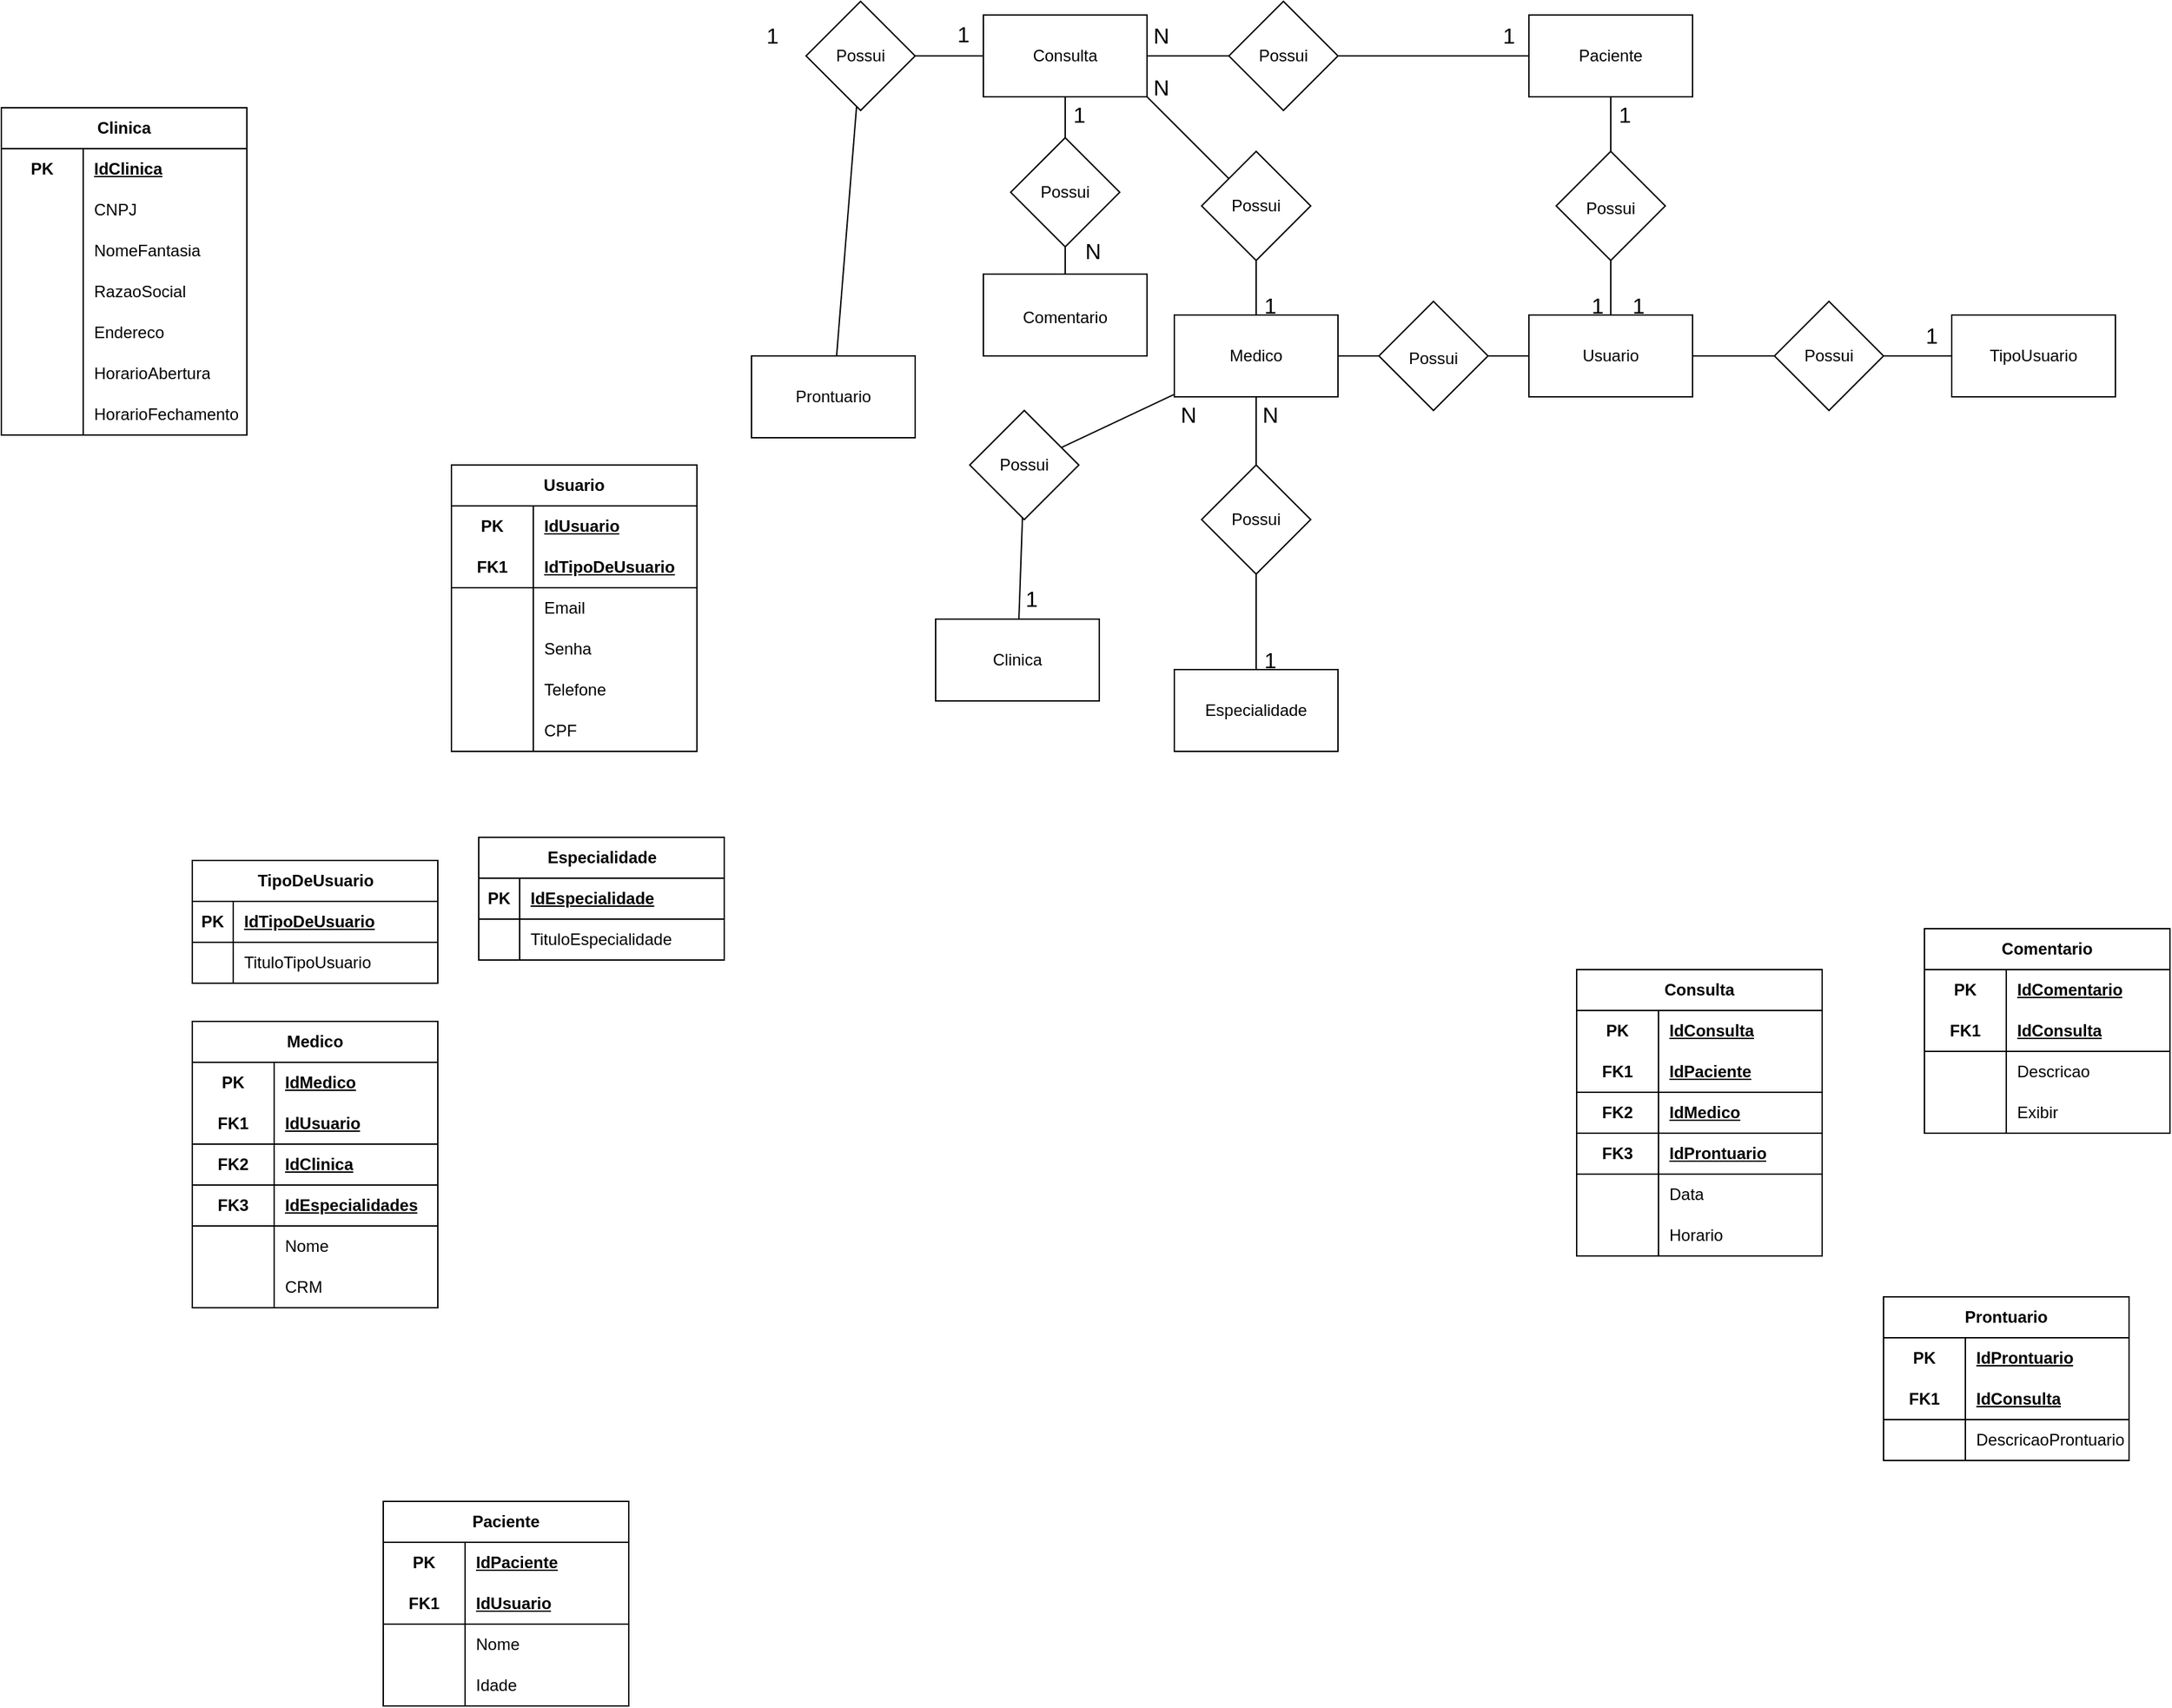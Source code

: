 <mxfile version="21.6.8" type="device">
  <diagram name="Página-1" id="-r7cYyVWHfrLqqUdZ6We">
    <mxGraphModel dx="2037" dy="2286" grid="1" gridSize="10" guides="1" tooltips="1" connect="1" arrows="1" fold="1" page="1" pageScale="1" pageWidth="827" pageHeight="1169" math="0" shadow="0">
      <root>
        <mxCell id="0" />
        <mxCell id="1" parent="0" />
        <mxCell id="x90Js2UlPQpJmkpPTVpq-34" style="edgeStyle=none;shape=connector;curved=1;rounded=0;orthogonalLoop=1;jettySize=auto;html=1;entryX=0.5;entryY=1;entryDx=0;entryDy=0;labelBackgroundColor=default;strokeColor=default;fontFamily=Helvetica;fontSize=12;fontColor=default;endArrow=none;endFill=0;startSize=8;endSize=8;" parent="1" source="9N0PZ7dbCWvG-7PA5MuP-1" target="9N0PZ7dbCWvG-7PA5MuP-12" edge="1">
          <mxGeometry relative="1" as="geometry" />
        </mxCell>
        <mxCell id="x90Js2UlPQpJmkpPTVpq-39" value="" style="edgeStyle=none;shape=connector;curved=1;rounded=0;orthogonalLoop=1;jettySize=auto;html=1;labelBackgroundColor=default;strokeColor=default;fontFamily=Helvetica;fontSize=12;fontColor=default;endArrow=none;endFill=0;startSize=8;endSize=8;" parent="1" source="9N0PZ7dbCWvG-7PA5MuP-1" target="9N0PZ7dbCWvG-7PA5MuP-50" edge="1">
          <mxGeometry relative="1" as="geometry" />
        </mxCell>
        <mxCell id="9N0PZ7dbCWvG-7PA5MuP-1" value="Medico&lt;br&gt;" style="rounded=0;whiteSpace=wrap;html=1;" parent="1" vertex="1">
          <mxGeometry x="890" y="1360" width="120" height="60" as="geometry" />
        </mxCell>
        <mxCell id="x90Js2UlPQpJmkpPTVpq-8" style="edgeStyle=none;shape=connector;curved=1;rounded=0;orthogonalLoop=1;jettySize=auto;html=1;entryX=0.5;entryY=0;entryDx=0;entryDy=0;labelBackgroundColor=default;strokeColor=default;fontFamily=Helvetica;fontSize=12;fontColor=default;endArrow=none;endFill=0;startSize=8;endSize=8;" parent="1" source="9N0PZ7dbCWvG-7PA5MuP-2" target="9N0PZ7dbCWvG-7PA5MuP-158" edge="1">
          <mxGeometry relative="1" as="geometry" />
        </mxCell>
        <mxCell id="x90Js2UlPQpJmkpPTVpq-27" value="" style="edgeStyle=none;shape=connector;curved=1;rounded=0;orthogonalLoop=1;jettySize=auto;html=1;labelBackgroundColor=default;strokeColor=default;fontFamily=Helvetica;fontSize=12;fontColor=default;endArrow=none;endFill=0;startSize=8;endSize=8;" parent="1" source="9N0PZ7dbCWvG-7PA5MuP-2" target="9N0PZ7dbCWvG-7PA5MuP-14" edge="1">
          <mxGeometry relative="1" as="geometry" />
        </mxCell>
        <mxCell id="9N0PZ7dbCWvG-7PA5MuP-2" value="Consulta&lt;br&gt;" style="rounded=0;whiteSpace=wrap;html=1;" parent="1" vertex="1">
          <mxGeometry x="750" y="1140" width="120" height="60" as="geometry" />
        </mxCell>
        <mxCell id="x90Js2UlPQpJmkpPTVpq-15" style="edgeStyle=none;shape=connector;curved=1;rounded=0;orthogonalLoop=1;jettySize=auto;html=1;labelBackgroundColor=default;strokeColor=default;fontFamily=Helvetica;fontSize=12;fontColor=default;endArrow=none;endFill=0;startSize=8;endSize=8;" parent="1" source="9N0PZ7dbCWvG-7PA5MuP-3" target="9N0PZ7dbCWvG-7PA5MuP-14" edge="1">
          <mxGeometry relative="1" as="geometry" />
        </mxCell>
        <mxCell id="x90Js2UlPQpJmkpPTVpq-31" value="" style="edgeStyle=none;shape=connector;curved=1;rounded=0;orthogonalLoop=1;jettySize=auto;html=1;labelBackgroundColor=default;strokeColor=default;fontFamily=Helvetica;fontSize=12;fontColor=default;endArrow=none;endFill=0;startSize=8;endSize=8;" parent="1" source="9N0PZ7dbCWvG-7PA5MuP-3" target="9N0PZ7dbCWvG-7PA5MuP-70" edge="1">
          <mxGeometry relative="1" as="geometry" />
        </mxCell>
        <mxCell id="9N0PZ7dbCWvG-7PA5MuP-3" value="Paciente" style="rounded=0;whiteSpace=wrap;html=1;" parent="1" vertex="1">
          <mxGeometry x="1150" y="1140" width="120" height="60" as="geometry" />
        </mxCell>
        <mxCell id="x90Js2UlPQpJmkpPTVpq-37" value="" style="edgeStyle=none;shape=connector;curved=1;rounded=0;orthogonalLoop=1;jettySize=auto;html=1;labelBackgroundColor=default;strokeColor=default;fontFamily=Helvetica;fontSize=12;fontColor=default;endArrow=none;endFill=0;startSize=8;endSize=8;" parent="1" source="9N0PZ7dbCWvG-7PA5MuP-5" target="9N0PZ7dbCWvG-7PA5MuP-97" edge="1">
          <mxGeometry relative="1" as="geometry" />
        </mxCell>
        <mxCell id="9N0PZ7dbCWvG-7PA5MuP-5" value="Usuario" style="whiteSpace=wrap;html=1;" parent="1" vertex="1">
          <mxGeometry x="1150" y="1360" width="120" height="60" as="geometry" />
        </mxCell>
        <mxCell id="x90Js2UlPQpJmkpPTVpq-40" value="" style="edgeStyle=none;shape=connector;curved=1;rounded=0;orthogonalLoop=1;jettySize=auto;html=1;labelBackgroundColor=default;strokeColor=default;fontFamily=Helvetica;fontSize=12;fontColor=default;endArrow=none;endFill=0;startSize=8;endSize=8;" parent="1" source="9N0PZ7dbCWvG-7PA5MuP-8" target="9N0PZ7dbCWvG-7PA5MuP-55" edge="1">
          <mxGeometry relative="1" as="geometry" />
        </mxCell>
        <mxCell id="9N0PZ7dbCWvG-7PA5MuP-8" value="Especialidade" style="rounded=0;whiteSpace=wrap;html=1;" parent="1" vertex="1">
          <mxGeometry x="890" y="1620" width="120" height="60" as="geometry" />
        </mxCell>
        <mxCell id="x90Js2UlPQpJmkpPTVpq-3" value="" style="edgeStyle=none;curved=1;rounded=0;orthogonalLoop=1;jettySize=auto;html=1;fontSize=12;startSize=8;endSize=8;endArrow=none;endFill=0;" parent="1" source="9N0PZ7dbCWvG-7PA5MuP-9" target="9N0PZ7dbCWvG-7PA5MuP-103" edge="1">
          <mxGeometry relative="1" as="geometry" />
        </mxCell>
        <mxCell id="9N0PZ7dbCWvG-7PA5MuP-9" value="Prontuario" style="rounded=0;whiteSpace=wrap;html=1;" parent="1" vertex="1">
          <mxGeometry x="580" y="1390" width="120" height="60" as="geometry" />
        </mxCell>
        <mxCell id="x90Js2UlPQpJmkpPTVpq-36" value="" style="edgeStyle=none;shape=connector;curved=1;rounded=0;orthogonalLoop=1;jettySize=auto;html=1;labelBackgroundColor=default;strokeColor=default;fontFamily=Helvetica;fontSize=12;fontColor=default;endArrow=none;endFill=0;startSize=8;endSize=8;" parent="1" source="9N0PZ7dbCWvG-7PA5MuP-10" target="9N0PZ7dbCWvG-7PA5MuP-97" edge="1">
          <mxGeometry relative="1" as="geometry" />
        </mxCell>
        <mxCell id="9N0PZ7dbCWvG-7PA5MuP-10" value="TipoUsuario" style="whiteSpace=wrap;html=1;" parent="1" vertex="1">
          <mxGeometry x="1460" y="1360" width="120" height="60" as="geometry" />
        </mxCell>
        <mxCell id="x90Js2UlPQpJmkpPTVpq-35" style="edgeStyle=none;shape=connector;curved=1;rounded=0;orthogonalLoop=1;jettySize=auto;html=1;entryX=1;entryY=1;entryDx=0;entryDy=0;labelBackgroundColor=default;strokeColor=default;fontFamily=Helvetica;fontSize=12;fontColor=default;endArrow=none;endFill=0;startSize=8;endSize=8;" parent="1" source="9N0PZ7dbCWvG-7PA5MuP-12" target="9N0PZ7dbCWvG-7PA5MuP-2" edge="1">
          <mxGeometry relative="1" as="geometry" />
        </mxCell>
        <mxCell id="9N0PZ7dbCWvG-7PA5MuP-12" value="Possui" style="rhombus;whiteSpace=wrap;html=1;" parent="1" vertex="1">
          <mxGeometry x="910" y="1240" width="80" height="80" as="geometry" />
        </mxCell>
        <mxCell id="9N0PZ7dbCWvG-7PA5MuP-14" value="Possui" style="rhombus;whiteSpace=wrap;html=1;" parent="1" vertex="1">
          <mxGeometry x="930" y="1130" width="80" height="80" as="geometry" />
        </mxCell>
        <mxCell id="x90Js2UlPQpJmkpPTVpq-62" style="edgeStyle=none;shape=connector;curved=1;rounded=0;orthogonalLoop=1;jettySize=auto;html=1;labelBackgroundColor=default;strokeColor=default;fontFamily=Helvetica;fontSize=12;fontColor=default;endArrow=none;endFill=0;startSize=8;endSize=8;" parent="1" source="9N0PZ7dbCWvG-7PA5MuP-16" target="9N0PZ7dbCWvG-7PA5MuP-1" edge="1">
          <mxGeometry relative="1" as="geometry" />
        </mxCell>
        <mxCell id="9N0PZ7dbCWvG-7PA5MuP-16" value="Possui" style="rhombus;whiteSpace=wrap;html=1;" parent="1" vertex="1">
          <mxGeometry x="740" y="1430" width="80" height="80" as="geometry" />
        </mxCell>
        <mxCell id="x90Js2UlPQpJmkpPTVpq-38" value="" style="edgeStyle=none;shape=connector;curved=1;rounded=0;orthogonalLoop=1;jettySize=auto;html=1;labelBackgroundColor=default;strokeColor=default;fontFamily=Helvetica;fontSize=12;fontColor=default;endArrow=none;endFill=0;startSize=8;endSize=8;" parent="1" source="9N0PZ7dbCWvG-7PA5MuP-50" target="9N0PZ7dbCWvG-7PA5MuP-5" edge="1">
          <mxGeometry relative="1" as="geometry" />
        </mxCell>
        <mxCell id="9N0PZ7dbCWvG-7PA5MuP-50" value="&lt;font style=&quot;font-size: 12px;&quot;&gt;Possui&lt;/font&gt;" style="rhombus;whiteSpace=wrap;html=1;fontSize=16;" parent="1" vertex="1">
          <mxGeometry x="1040" y="1350" width="80" height="80" as="geometry" />
        </mxCell>
        <mxCell id="x90Js2UlPQpJmkpPTVpq-9" style="edgeStyle=none;shape=connector;curved=1;rounded=0;orthogonalLoop=1;jettySize=auto;html=1;entryX=0.5;entryY=1;entryDx=0;entryDy=0;labelBackgroundColor=default;strokeColor=default;fontFamily=Helvetica;fontSize=12;fontColor=default;endArrow=none;endFill=0;startSize=8;endSize=8;" parent="1" source="9N0PZ7dbCWvG-7PA5MuP-51" target="9N0PZ7dbCWvG-7PA5MuP-158" edge="1">
          <mxGeometry relative="1" as="geometry" />
        </mxCell>
        <mxCell id="9N0PZ7dbCWvG-7PA5MuP-51" value="&lt;font style=&quot;font-size: 12px;&quot;&gt;Comentario&lt;/font&gt;" style="whiteSpace=wrap;html=1;fontSize=16;" parent="1" vertex="1">
          <mxGeometry x="750" y="1330" width="120" height="60" as="geometry" />
        </mxCell>
        <mxCell id="x90Js2UlPQpJmkpPTVpq-42" style="edgeStyle=none;shape=connector;curved=1;rounded=0;orthogonalLoop=1;jettySize=auto;html=1;labelBackgroundColor=default;strokeColor=default;fontFamily=Helvetica;fontSize=12;fontColor=default;endArrow=none;endFill=0;startSize=8;endSize=8;" parent="1" source="9N0PZ7dbCWvG-7PA5MuP-55" target="9N0PZ7dbCWvG-7PA5MuP-1" edge="1">
          <mxGeometry relative="1" as="geometry" />
        </mxCell>
        <mxCell id="9N0PZ7dbCWvG-7PA5MuP-55" value="Possui" style="rhombus;whiteSpace=wrap;html=1;" parent="1" vertex="1">
          <mxGeometry x="910" y="1470" width="80" height="80" as="geometry" />
        </mxCell>
        <mxCell id="x90Js2UlPQpJmkpPTVpq-32" value="" style="edgeStyle=none;shape=connector;curved=1;rounded=0;orthogonalLoop=1;jettySize=auto;html=1;labelBackgroundColor=default;strokeColor=default;fontFamily=Helvetica;fontSize=12;fontColor=default;endArrow=none;endFill=0;startSize=8;endSize=8;" parent="1" source="9N0PZ7dbCWvG-7PA5MuP-70" target="9N0PZ7dbCWvG-7PA5MuP-5" edge="1">
          <mxGeometry relative="1" as="geometry" />
        </mxCell>
        <mxCell id="9N0PZ7dbCWvG-7PA5MuP-70" value="&lt;font style=&quot;font-size: 12px;&quot;&gt;Possui&lt;/font&gt;" style="rhombus;whiteSpace=wrap;html=1;fontSize=16;" parent="1" vertex="1">
          <mxGeometry x="1170" y="1240" width="80" height="80" as="geometry" />
        </mxCell>
        <mxCell id="9N0PZ7dbCWvG-7PA5MuP-97" value="Possui" style="rhombus;whiteSpace=wrap;html=1;fontFamily=Helvetica;fontSize=12;fontColor=default;" parent="1" vertex="1">
          <mxGeometry x="1330" y="1350" width="80" height="80" as="geometry" />
        </mxCell>
        <mxCell id="x90Js2UlPQpJmkpPTVpq-4" value="" style="edgeStyle=none;shape=connector;curved=1;rounded=0;orthogonalLoop=1;jettySize=auto;html=1;labelBackgroundColor=default;strokeColor=default;fontFamily=Helvetica;fontSize=12;fontColor=default;endArrow=none;endFill=0;startSize=8;endSize=8;" parent="1" source="9N0PZ7dbCWvG-7PA5MuP-103" target="9N0PZ7dbCWvG-7PA5MuP-2" edge="1">
          <mxGeometry relative="1" as="geometry" />
        </mxCell>
        <mxCell id="9N0PZ7dbCWvG-7PA5MuP-103" value="Possui" style="rhombus;whiteSpace=wrap;html=1;fontFamily=Helvetica;fontSize=12;fontColor=default;" parent="1" vertex="1">
          <mxGeometry x="620" y="1130" width="80" height="80" as="geometry" />
        </mxCell>
        <mxCell id="9N0PZ7dbCWvG-7PA5MuP-158" value="Possui" style="rhombus;whiteSpace=wrap;html=1;fontFamily=Helvetica;fontSize=12;fontColor=default;" parent="1" vertex="1">
          <mxGeometry x="770" y="1230" width="80" height="80" as="geometry" />
        </mxCell>
        <mxCell id="x90Js2UlPQpJmkpPTVpq-10" value="" style="edgeStyle=none;shape=connector;curved=1;rounded=0;orthogonalLoop=1;jettySize=auto;html=1;labelBackgroundColor=default;strokeColor=default;fontFamily=Helvetica;fontSize=12;fontColor=default;endArrow=none;endFill=0;startSize=8;endSize=8;" parent="1" source="9N0PZ7dbCWvG-7PA5MuP-4" target="9N0PZ7dbCWvG-7PA5MuP-16" edge="1">
          <mxGeometry relative="1" as="geometry" />
        </mxCell>
        <mxCell id="9N0PZ7dbCWvG-7PA5MuP-4" value="Clinica" style="rounded=0;whiteSpace=wrap;html=1;" parent="1" vertex="1">
          <mxGeometry x="715" y="1583" width="120" height="60" as="geometry" />
        </mxCell>
        <mxCell id="x90Js2UlPQpJmkpPTVpq-45" value="1" style="text;html=1;align=center;verticalAlign=middle;resizable=0;points=[];autosize=1;strokeColor=none;fillColor=none;fontSize=16;fontFamily=Helvetica;fontColor=default;" parent="1" vertex="1">
          <mxGeometry x="770" y="1553" width="30" height="30" as="geometry" />
        </mxCell>
        <mxCell id="x90Js2UlPQpJmkpPTVpq-47" value="1" style="text;html=1;align=center;verticalAlign=middle;resizable=0;points=[];autosize=1;strokeColor=none;fillColor=none;fontSize=16;fontFamily=Helvetica;fontColor=default;" parent="1" vertex="1">
          <mxGeometry x="1205" y="1198" width="30" height="30" as="geometry" />
        </mxCell>
        <mxCell id="x90Js2UlPQpJmkpPTVpq-48" value="1" style="text;html=1;align=center;verticalAlign=middle;resizable=0;points=[];autosize=1;strokeColor=none;fillColor=none;fontSize=16;fontFamily=Helvetica;fontColor=default;" parent="1" vertex="1">
          <mxGeometry x="1215" y="1338" width="30" height="30" as="geometry" />
        </mxCell>
        <mxCell id="x90Js2UlPQpJmkpPTVpq-49" value="1" style="text;html=1;align=center;verticalAlign=middle;resizable=0;points=[];autosize=1;strokeColor=none;fillColor=none;fontSize=16;fontFamily=Helvetica;fontColor=default;" parent="1" vertex="1">
          <mxGeometry x="945" y="1338" width="30" height="30" as="geometry" />
        </mxCell>
        <mxCell id="x90Js2UlPQpJmkpPTVpq-50" value="&lt;font style=&quot;font-size: 16px;&quot;&gt;1&lt;/font&gt;" style="text;html=1;align=center;verticalAlign=middle;resizable=0;points=[];autosize=1;strokeColor=none;fillColor=none;fontSize=12;fontFamily=Helvetica;fontColor=default;strokeWidth=4;" parent="1" vertex="1">
          <mxGeometry x="1185" y="1338" width="30" height="30" as="geometry" />
        </mxCell>
        <mxCell id="x90Js2UlPQpJmkpPTVpq-51" value="N" style="text;html=1;align=center;verticalAlign=middle;resizable=0;points=[];autosize=1;strokeColor=none;fillColor=none;fontSize=16;fontFamily=Helvetica;fontColor=default;" parent="1" vertex="1">
          <mxGeometry x="940" y="1418" width="40" height="30" as="geometry" />
        </mxCell>
        <mxCell id="x90Js2UlPQpJmkpPTVpq-52" value="1" style="text;html=1;align=center;verticalAlign=middle;resizable=0;points=[];autosize=1;strokeColor=none;fillColor=none;fontSize=16;fontFamily=Helvetica;fontColor=default;" parent="1" vertex="1">
          <mxGeometry x="945" y="1598" width="30" height="30" as="geometry" />
        </mxCell>
        <mxCell id="x90Js2UlPQpJmkpPTVpq-53" value="1" style="text;html=1;align=center;verticalAlign=middle;resizable=0;points=[];autosize=1;strokeColor=none;fillColor=none;fontSize=16;fontFamily=Helvetica;fontColor=default;" parent="1" vertex="1">
          <mxGeometry x="805" y="1198" width="30" height="30" as="geometry" />
        </mxCell>
        <mxCell id="x90Js2UlPQpJmkpPTVpq-54" value="N" style="text;html=1;align=center;verticalAlign=middle;resizable=0;points=[];autosize=1;strokeColor=none;fillColor=none;fontSize=16;fontFamily=Helvetica;fontColor=default;" parent="1" vertex="1">
          <mxGeometry x="810" y="1298" width="40" height="30" as="geometry" />
        </mxCell>
        <mxCell id="x90Js2UlPQpJmkpPTVpq-55" value="1" style="text;html=1;align=center;verticalAlign=middle;resizable=0;points=[];autosize=1;strokeColor=none;fillColor=none;fontSize=16;fontFamily=Helvetica;fontColor=default;" parent="1" vertex="1">
          <mxGeometry x="580" y="1140" width="30" height="30" as="geometry" />
        </mxCell>
        <mxCell id="x90Js2UlPQpJmkpPTVpq-57" value="1" style="text;html=1;align=center;verticalAlign=middle;resizable=0;points=[];autosize=1;strokeColor=none;fillColor=none;fontSize=16;fontFamily=Helvetica;fontColor=default;" parent="1" vertex="1">
          <mxGeometry x="720" y="1139" width="30" height="30" as="geometry" />
        </mxCell>
        <mxCell id="x90Js2UlPQpJmkpPTVpq-58" value="1" style="text;html=1;align=center;verticalAlign=middle;resizable=0;points=[];autosize=1;strokeColor=none;fillColor=none;fontSize=16;fontFamily=Helvetica;fontColor=default;" parent="1" vertex="1">
          <mxGeometry x="1430" y="1360" width="30" height="30" as="geometry" />
        </mxCell>
        <mxCell id="x90Js2UlPQpJmkpPTVpq-59" value="1" style="text;html=1;align=center;verticalAlign=middle;resizable=0;points=[];autosize=1;strokeColor=none;fillColor=none;fontSize=16;fontFamily=Helvetica;fontColor=default;" parent="1" vertex="1">
          <mxGeometry x="1120" y="1140" width="30" height="30" as="geometry" />
        </mxCell>
        <mxCell id="x90Js2UlPQpJmkpPTVpq-60" value="N" style="text;html=1;align=center;verticalAlign=middle;resizable=0;points=[];autosize=1;strokeColor=none;fillColor=none;fontSize=16;fontFamily=Helvetica;fontColor=default;" parent="1" vertex="1">
          <mxGeometry x="860" y="1140" width="40" height="30" as="geometry" />
        </mxCell>
        <mxCell id="x90Js2UlPQpJmkpPTVpq-61" value="N" style="text;html=1;align=center;verticalAlign=middle;resizable=0;points=[];autosize=1;strokeColor=none;fillColor=none;fontSize=16;fontFamily=Helvetica;fontColor=default;" parent="1" vertex="1">
          <mxGeometry x="860" y="1178" width="40" height="30" as="geometry" />
        </mxCell>
        <mxCell id="x90Js2UlPQpJmkpPTVpq-63" value="N" style="text;html=1;align=center;verticalAlign=middle;resizable=0;points=[];autosize=1;strokeColor=none;fillColor=none;fontSize=16;fontFamily=Helvetica;fontColor=default;" parent="1" vertex="1">
          <mxGeometry x="880" y="1418" width="40" height="30" as="geometry" />
        </mxCell>
        <mxCell id="x90Js2UlPQpJmkpPTVpq-64" value="Medico" style="shape=table;startSize=30;container=1;collapsible=1;childLayout=tableLayout;fixedRows=1;rowLines=0;fontStyle=1;align=center;resizeLast=1;html=1;whiteSpace=wrap;fontFamily=Helvetica;fontSize=12;fontColor=default;" parent="1" vertex="1">
          <mxGeometry x="170" y="1878" width="180" height="210" as="geometry" />
        </mxCell>
        <mxCell id="x90Js2UlPQpJmkpPTVpq-65" value="" style="shape=tableRow;horizontal=0;startSize=0;swimlaneHead=0;swimlaneBody=0;fillColor=none;collapsible=0;dropTarget=0;points=[[0,0.5],[1,0.5]];portConstraint=eastwest;top=0;left=0;right=0;bottom=0;html=1;fontFamily=Helvetica;fontSize=12;fontColor=default;" parent="x90Js2UlPQpJmkpPTVpq-64" vertex="1">
          <mxGeometry y="30" width="180" height="30" as="geometry" />
        </mxCell>
        <mxCell id="x90Js2UlPQpJmkpPTVpq-66" value="PK" style="shape=partialRectangle;connectable=0;fillColor=none;top=0;left=0;bottom=0;right=0;fontStyle=1;overflow=hidden;html=1;whiteSpace=wrap;fontFamily=Helvetica;fontSize=12;fontColor=default;" parent="x90Js2UlPQpJmkpPTVpq-65" vertex="1">
          <mxGeometry width="60" height="30" as="geometry">
            <mxRectangle width="60" height="30" as="alternateBounds" />
          </mxGeometry>
        </mxCell>
        <mxCell id="x90Js2UlPQpJmkpPTVpq-67" value="IdMedico" style="shape=partialRectangle;connectable=0;fillColor=none;top=0;left=0;bottom=0;right=0;align=left;spacingLeft=6;fontStyle=5;overflow=hidden;html=1;whiteSpace=wrap;fontFamily=Helvetica;fontSize=12;fontColor=default;" parent="x90Js2UlPQpJmkpPTVpq-65" vertex="1">
          <mxGeometry x="60" width="120" height="30" as="geometry">
            <mxRectangle width="120" height="30" as="alternateBounds" />
          </mxGeometry>
        </mxCell>
        <mxCell id="x90Js2UlPQpJmkpPTVpq-68" value="" style="shape=tableRow;horizontal=0;startSize=0;swimlaneHead=0;swimlaneBody=0;fillColor=none;collapsible=0;dropTarget=0;points=[[0,0.5],[1,0.5]];portConstraint=eastwest;top=0;left=0;right=0;bottom=1;html=1;fontFamily=Helvetica;fontSize=12;fontColor=default;" parent="x90Js2UlPQpJmkpPTVpq-64" vertex="1">
          <mxGeometry y="60" width="180" height="30" as="geometry" />
        </mxCell>
        <mxCell id="x90Js2UlPQpJmkpPTVpq-69" value="FK1" style="shape=partialRectangle;connectable=0;fillColor=none;top=0;left=0;bottom=0;right=0;fontStyle=1;overflow=hidden;html=1;whiteSpace=wrap;fontFamily=Helvetica;fontSize=12;fontColor=default;" parent="x90Js2UlPQpJmkpPTVpq-68" vertex="1">
          <mxGeometry width="60" height="30" as="geometry">
            <mxRectangle width="60" height="30" as="alternateBounds" />
          </mxGeometry>
        </mxCell>
        <mxCell id="x90Js2UlPQpJmkpPTVpq-70" value="IdUsuario" style="shape=partialRectangle;connectable=0;fillColor=none;top=0;left=0;bottom=0;right=0;align=left;spacingLeft=6;fontStyle=5;overflow=hidden;html=1;whiteSpace=wrap;fontFamily=Helvetica;fontSize=12;fontColor=default;" parent="x90Js2UlPQpJmkpPTVpq-68" vertex="1">
          <mxGeometry x="60" width="120" height="30" as="geometry">
            <mxRectangle width="120" height="30" as="alternateBounds" />
          </mxGeometry>
        </mxCell>
        <mxCell id="x90Js2UlPQpJmkpPTVpq-83" style="shape=tableRow;horizontal=0;startSize=0;swimlaneHead=0;swimlaneBody=0;fillColor=none;collapsible=0;dropTarget=0;points=[[0,0.5],[1,0.5]];portConstraint=eastwest;top=0;left=0;right=0;bottom=1;html=1;fontFamily=Helvetica;fontSize=12;fontColor=default;" parent="x90Js2UlPQpJmkpPTVpq-64" vertex="1">
          <mxGeometry y="90" width="180" height="30" as="geometry" />
        </mxCell>
        <mxCell id="x90Js2UlPQpJmkpPTVpq-84" value="FK2" style="shape=partialRectangle;connectable=0;fillColor=none;top=0;left=0;bottom=0;right=0;fontStyle=1;overflow=hidden;html=1;whiteSpace=wrap;fontFamily=Helvetica;fontSize=12;fontColor=default;" parent="x90Js2UlPQpJmkpPTVpq-83" vertex="1">
          <mxGeometry width="60" height="30" as="geometry">
            <mxRectangle width="60" height="30" as="alternateBounds" />
          </mxGeometry>
        </mxCell>
        <mxCell id="x90Js2UlPQpJmkpPTVpq-85" value="IdClinica" style="shape=partialRectangle;connectable=0;fillColor=none;top=0;left=0;bottom=0;right=0;align=left;spacingLeft=6;fontStyle=5;overflow=hidden;html=1;whiteSpace=wrap;fontFamily=Helvetica;fontSize=12;fontColor=default;" parent="x90Js2UlPQpJmkpPTVpq-83" vertex="1">
          <mxGeometry x="60" width="120" height="30" as="geometry">
            <mxRectangle width="120" height="30" as="alternateBounds" />
          </mxGeometry>
        </mxCell>
        <mxCell id="x90Js2UlPQpJmkpPTVpq-80" style="shape=tableRow;horizontal=0;startSize=0;swimlaneHead=0;swimlaneBody=0;fillColor=none;collapsible=0;dropTarget=0;points=[[0,0.5],[1,0.5]];portConstraint=eastwest;top=0;left=0;right=0;bottom=1;html=1;fontFamily=Helvetica;fontSize=12;fontColor=default;" parent="x90Js2UlPQpJmkpPTVpq-64" vertex="1">
          <mxGeometry y="120" width="180" height="30" as="geometry" />
        </mxCell>
        <mxCell id="x90Js2UlPQpJmkpPTVpq-81" value="FK3" style="shape=partialRectangle;connectable=0;fillColor=none;top=0;left=0;bottom=0;right=0;fontStyle=1;overflow=hidden;html=1;whiteSpace=wrap;fontFamily=Helvetica;fontSize=12;fontColor=default;" parent="x90Js2UlPQpJmkpPTVpq-80" vertex="1">
          <mxGeometry width="60" height="30" as="geometry">
            <mxRectangle width="60" height="30" as="alternateBounds" />
          </mxGeometry>
        </mxCell>
        <mxCell id="x90Js2UlPQpJmkpPTVpq-82" value="IdEspecialidades" style="shape=partialRectangle;connectable=0;fillColor=none;top=0;left=0;bottom=0;right=0;align=left;spacingLeft=6;fontStyle=5;overflow=hidden;html=1;whiteSpace=wrap;fontFamily=Helvetica;fontSize=12;fontColor=default;" parent="x90Js2UlPQpJmkpPTVpq-80" vertex="1">
          <mxGeometry x="60" width="120" height="30" as="geometry">
            <mxRectangle width="120" height="30" as="alternateBounds" />
          </mxGeometry>
        </mxCell>
        <mxCell id="x90Js2UlPQpJmkpPTVpq-71" value="" style="shape=tableRow;horizontal=0;startSize=0;swimlaneHead=0;swimlaneBody=0;fillColor=none;collapsible=0;dropTarget=0;points=[[0,0.5],[1,0.5]];portConstraint=eastwest;top=0;left=0;right=0;bottom=0;html=1;fontFamily=Helvetica;fontSize=12;fontColor=default;" parent="x90Js2UlPQpJmkpPTVpq-64" vertex="1">
          <mxGeometry y="150" width="180" height="30" as="geometry" />
        </mxCell>
        <mxCell id="x90Js2UlPQpJmkpPTVpq-72" value="" style="shape=partialRectangle;connectable=0;fillColor=none;top=0;left=0;bottom=0;right=0;editable=1;overflow=hidden;html=1;whiteSpace=wrap;fontFamily=Helvetica;fontSize=12;fontColor=default;" parent="x90Js2UlPQpJmkpPTVpq-71" vertex="1">
          <mxGeometry width="60" height="30" as="geometry">
            <mxRectangle width="60" height="30" as="alternateBounds" />
          </mxGeometry>
        </mxCell>
        <mxCell id="x90Js2UlPQpJmkpPTVpq-73" value="Nome" style="shape=partialRectangle;connectable=0;fillColor=none;top=0;left=0;bottom=0;right=0;align=left;spacingLeft=6;overflow=hidden;html=1;whiteSpace=wrap;fontFamily=Helvetica;fontSize=12;fontColor=default;" parent="x90Js2UlPQpJmkpPTVpq-71" vertex="1">
          <mxGeometry x="60" width="120" height="30" as="geometry">
            <mxRectangle width="120" height="30" as="alternateBounds" />
          </mxGeometry>
        </mxCell>
        <mxCell id="x90Js2UlPQpJmkpPTVpq-74" value="" style="shape=tableRow;horizontal=0;startSize=0;swimlaneHead=0;swimlaneBody=0;fillColor=none;collapsible=0;dropTarget=0;points=[[0,0.5],[1,0.5]];portConstraint=eastwest;top=0;left=0;right=0;bottom=0;html=1;fontFamily=Helvetica;fontSize=12;fontColor=default;" parent="x90Js2UlPQpJmkpPTVpq-64" vertex="1">
          <mxGeometry y="180" width="180" height="30" as="geometry" />
        </mxCell>
        <mxCell id="x90Js2UlPQpJmkpPTVpq-75" value="" style="shape=partialRectangle;connectable=0;fillColor=none;top=0;left=0;bottom=0;right=0;editable=1;overflow=hidden;html=1;whiteSpace=wrap;fontFamily=Helvetica;fontSize=12;fontColor=default;" parent="x90Js2UlPQpJmkpPTVpq-74" vertex="1">
          <mxGeometry width="60" height="30" as="geometry">
            <mxRectangle width="60" height="30" as="alternateBounds" />
          </mxGeometry>
        </mxCell>
        <mxCell id="x90Js2UlPQpJmkpPTVpq-76" value="CRM" style="shape=partialRectangle;connectable=0;fillColor=none;top=0;left=0;bottom=0;right=0;align=left;spacingLeft=6;overflow=hidden;html=1;whiteSpace=wrap;fontFamily=Helvetica;fontSize=12;fontColor=default;" parent="x90Js2UlPQpJmkpPTVpq-74" vertex="1">
          <mxGeometry x="60" width="120" height="30" as="geometry">
            <mxRectangle width="120" height="30" as="alternateBounds" />
          </mxGeometry>
        </mxCell>
        <mxCell id="x90Js2UlPQpJmkpPTVpq-86" value="Usuario" style="shape=table;startSize=30;container=1;collapsible=1;childLayout=tableLayout;fixedRows=1;rowLines=0;fontStyle=1;align=center;resizeLast=1;html=1;whiteSpace=wrap;fontFamily=Helvetica;fontSize=12;fontColor=default;" parent="1" vertex="1">
          <mxGeometry x="360" y="1470" width="180" height="210" as="geometry" />
        </mxCell>
        <mxCell id="x90Js2UlPQpJmkpPTVpq-87" value="" style="shape=tableRow;horizontal=0;startSize=0;swimlaneHead=0;swimlaneBody=0;fillColor=none;collapsible=0;dropTarget=0;points=[[0,0.5],[1,0.5]];portConstraint=eastwest;top=0;left=0;right=0;bottom=0;html=1;fontFamily=Helvetica;fontSize=12;fontColor=default;" parent="x90Js2UlPQpJmkpPTVpq-86" vertex="1">
          <mxGeometry y="30" width="180" height="30" as="geometry" />
        </mxCell>
        <mxCell id="x90Js2UlPQpJmkpPTVpq-88" value="PK" style="shape=partialRectangle;connectable=0;fillColor=none;top=0;left=0;bottom=0;right=0;fontStyle=1;overflow=hidden;html=1;whiteSpace=wrap;fontFamily=Helvetica;fontSize=12;fontColor=default;" parent="x90Js2UlPQpJmkpPTVpq-87" vertex="1">
          <mxGeometry width="60" height="30" as="geometry">
            <mxRectangle width="60" height="30" as="alternateBounds" />
          </mxGeometry>
        </mxCell>
        <mxCell id="x90Js2UlPQpJmkpPTVpq-89" value="IdUsuario" style="shape=partialRectangle;connectable=0;fillColor=none;top=0;left=0;bottom=0;right=0;align=left;spacingLeft=6;fontStyle=5;overflow=hidden;html=1;whiteSpace=wrap;fontFamily=Helvetica;fontSize=12;fontColor=default;" parent="x90Js2UlPQpJmkpPTVpq-87" vertex="1">
          <mxGeometry x="60" width="120" height="30" as="geometry">
            <mxRectangle width="120" height="30" as="alternateBounds" />
          </mxGeometry>
        </mxCell>
        <mxCell id="x90Js2UlPQpJmkpPTVpq-90" value="" style="shape=tableRow;horizontal=0;startSize=0;swimlaneHead=0;swimlaneBody=0;fillColor=none;collapsible=0;dropTarget=0;points=[[0,0.5],[1,0.5]];portConstraint=eastwest;top=0;left=0;right=0;bottom=1;html=1;fontFamily=Helvetica;fontSize=12;fontColor=default;" parent="x90Js2UlPQpJmkpPTVpq-86" vertex="1">
          <mxGeometry y="60" width="180" height="30" as="geometry" />
        </mxCell>
        <mxCell id="x90Js2UlPQpJmkpPTVpq-91" value="FK1" style="shape=partialRectangle;connectable=0;fillColor=none;top=0;left=0;bottom=0;right=0;fontStyle=1;overflow=hidden;html=1;whiteSpace=wrap;fontFamily=Helvetica;fontSize=12;fontColor=default;" parent="x90Js2UlPQpJmkpPTVpq-90" vertex="1">
          <mxGeometry width="60" height="30" as="geometry">
            <mxRectangle width="60" height="30" as="alternateBounds" />
          </mxGeometry>
        </mxCell>
        <mxCell id="x90Js2UlPQpJmkpPTVpq-92" value="IdTipoDeUsuario" style="shape=partialRectangle;connectable=0;fillColor=none;top=0;left=0;bottom=0;right=0;align=left;spacingLeft=6;fontStyle=5;overflow=hidden;html=1;whiteSpace=wrap;fontFamily=Helvetica;fontSize=12;fontColor=default;" parent="x90Js2UlPQpJmkpPTVpq-90" vertex="1">
          <mxGeometry x="60" width="120" height="30" as="geometry">
            <mxRectangle width="120" height="30" as="alternateBounds" />
          </mxGeometry>
        </mxCell>
        <mxCell id="x90Js2UlPQpJmkpPTVpq-93" value="" style="shape=tableRow;horizontal=0;startSize=0;swimlaneHead=0;swimlaneBody=0;fillColor=none;collapsible=0;dropTarget=0;points=[[0,0.5],[1,0.5]];portConstraint=eastwest;top=0;left=0;right=0;bottom=0;html=1;fontFamily=Helvetica;fontSize=12;fontColor=default;" parent="x90Js2UlPQpJmkpPTVpq-86" vertex="1">
          <mxGeometry y="90" width="180" height="30" as="geometry" />
        </mxCell>
        <mxCell id="x90Js2UlPQpJmkpPTVpq-94" value="" style="shape=partialRectangle;connectable=0;fillColor=none;top=0;left=0;bottom=0;right=0;editable=1;overflow=hidden;html=1;whiteSpace=wrap;fontFamily=Helvetica;fontSize=12;fontColor=default;" parent="x90Js2UlPQpJmkpPTVpq-93" vertex="1">
          <mxGeometry width="60" height="30" as="geometry">
            <mxRectangle width="60" height="30" as="alternateBounds" />
          </mxGeometry>
        </mxCell>
        <mxCell id="x90Js2UlPQpJmkpPTVpq-95" value="Email" style="shape=partialRectangle;connectable=0;fillColor=none;top=0;left=0;bottom=0;right=0;align=left;spacingLeft=6;overflow=hidden;html=1;whiteSpace=wrap;fontFamily=Helvetica;fontSize=12;fontColor=default;" parent="x90Js2UlPQpJmkpPTVpq-93" vertex="1">
          <mxGeometry x="60" width="120" height="30" as="geometry">
            <mxRectangle width="120" height="30" as="alternateBounds" />
          </mxGeometry>
        </mxCell>
        <mxCell id="x90Js2UlPQpJmkpPTVpq-96" value="" style="shape=tableRow;horizontal=0;startSize=0;swimlaneHead=0;swimlaneBody=0;fillColor=none;collapsible=0;dropTarget=0;points=[[0,0.5],[1,0.5]];portConstraint=eastwest;top=0;left=0;right=0;bottom=0;html=1;fontFamily=Helvetica;fontSize=12;fontColor=default;" parent="x90Js2UlPQpJmkpPTVpq-86" vertex="1">
          <mxGeometry y="120" width="180" height="30" as="geometry" />
        </mxCell>
        <mxCell id="x90Js2UlPQpJmkpPTVpq-97" value="" style="shape=partialRectangle;connectable=0;fillColor=none;top=0;left=0;bottom=0;right=0;editable=1;overflow=hidden;html=1;whiteSpace=wrap;fontFamily=Helvetica;fontSize=12;fontColor=default;" parent="x90Js2UlPQpJmkpPTVpq-96" vertex="1">
          <mxGeometry width="60" height="30" as="geometry">
            <mxRectangle width="60" height="30" as="alternateBounds" />
          </mxGeometry>
        </mxCell>
        <mxCell id="x90Js2UlPQpJmkpPTVpq-98" value="Senha" style="shape=partialRectangle;connectable=0;fillColor=none;top=0;left=0;bottom=0;right=0;align=left;spacingLeft=6;overflow=hidden;html=1;whiteSpace=wrap;fontFamily=Helvetica;fontSize=12;fontColor=default;" parent="x90Js2UlPQpJmkpPTVpq-96" vertex="1">
          <mxGeometry x="60" width="120" height="30" as="geometry">
            <mxRectangle width="120" height="30" as="alternateBounds" />
          </mxGeometry>
        </mxCell>
        <mxCell id="x90Js2UlPQpJmkpPTVpq-99" style="shape=tableRow;horizontal=0;startSize=0;swimlaneHead=0;swimlaneBody=0;fillColor=none;collapsible=0;dropTarget=0;points=[[0,0.5],[1,0.5]];portConstraint=eastwest;top=0;left=0;right=0;bottom=0;html=1;fontFamily=Helvetica;fontSize=12;fontColor=default;" parent="x90Js2UlPQpJmkpPTVpq-86" vertex="1">
          <mxGeometry y="150" width="180" height="30" as="geometry" />
        </mxCell>
        <mxCell id="x90Js2UlPQpJmkpPTVpq-100" style="shape=partialRectangle;connectable=0;fillColor=none;top=0;left=0;bottom=0;right=0;editable=1;overflow=hidden;html=1;whiteSpace=wrap;fontFamily=Helvetica;fontSize=12;fontColor=default;" parent="x90Js2UlPQpJmkpPTVpq-99" vertex="1">
          <mxGeometry width="60" height="30" as="geometry">
            <mxRectangle width="60" height="30" as="alternateBounds" />
          </mxGeometry>
        </mxCell>
        <mxCell id="x90Js2UlPQpJmkpPTVpq-101" value="Telefone" style="shape=partialRectangle;connectable=0;fillColor=none;top=0;left=0;bottom=0;right=0;align=left;spacingLeft=6;overflow=hidden;html=1;whiteSpace=wrap;fontFamily=Helvetica;fontSize=12;fontColor=default;" parent="x90Js2UlPQpJmkpPTVpq-99" vertex="1">
          <mxGeometry x="60" width="120" height="30" as="geometry">
            <mxRectangle width="120" height="30" as="alternateBounds" />
          </mxGeometry>
        </mxCell>
        <mxCell id="x90Js2UlPQpJmkpPTVpq-102" style="shape=tableRow;horizontal=0;startSize=0;swimlaneHead=0;swimlaneBody=0;fillColor=none;collapsible=0;dropTarget=0;points=[[0,0.5],[1,0.5]];portConstraint=eastwest;top=0;left=0;right=0;bottom=0;html=1;fontFamily=Helvetica;fontSize=12;fontColor=default;" parent="x90Js2UlPQpJmkpPTVpq-86" vertex="1">
          <mxGeometry y="180" width="180" height="30" as="geometry" />
        </mxCell>
        <mxCell id="x90Js2UlPQpJmkpPTVpq-103" style="shape=partialRectangle;connectable=0;fillColor=none;top=0;left=0;bottom=0;right=0;editable=1;overflow=hidden;html=1;whiteSpace=wrap;fontFamily=Helvetica;fontSize=12;fontColor=default;" parent="x90Js2UlPQpJmkpPTVpq-102" vertex="1">
          <mxGeometry width="60" height="30" as="geometry">
            <mxRectangle width="60" height="30" as="alternateBounds" />
          </mxGeometry>
        </mxCell>
        <mxCell id="x90Js2UlPQpJmkpPTVpq-104" value="CPF" style="shape=partialRectangle;connectable=0;fillColor=none;top=0;left=0;bottom=0;right=0;align=left;spacingLeft=6;overflow=hidden;html=1;whiteSpace=wrap;fontFamily=Helvetica;fontSize=12;fontColor=default;" parent="x90Js2UlPQpJmkpPTVpq-102" vertex="1">
          <mxGeometry x="60" width="120" height="30" as="geometry">
            <mxRectangle width="120" height="30" as="alternateBounds" />
          </mxGeometry>
        </mxCell>
        <mxCell id="x90Js2UlPQpJmkpPTVpq-105" value="Clinica" style="shape=table;startSize=30;container=1;collapsible=1;childLayout=tableLayout;fixedRows=1;rowLines=0;fontStyle=1;align=center;resizeLast=1;html=1;whiteSpace=wrap;fontFamily=Helvetica;fontSize=12;fontColor=default;" parent="1" vertex="1">
          <mxGeometry x="30" y="1208" width="180" height="240" as="geometry" />
        </mxCell>
        <mxCell id="x90Js2UlPQpJmkpPTVpq-106" value="" style="shape=tableRow;horizontal=0;startSize=0;swimlaneHead=0;swimlaneBody=0;fillColor=none;collapsible=0;dropTarget=0;points=[[0,0.5],[1,0.5]];portConstraint=eastwest;top=0;left=0;right=0;bottom=0;html=1;fontFamily=Helvetica;fontSize=12;fontColor=default;" parent="x90Js2UlPQpJmkpPTVpq-105" vertex="1">
          <mxGeometry y="30" width="180" height="30" as="geometry" />
        </mxCell>
        <mxCell id="x90Js2UlPQpJmkpPTVpq-107" value="PK" style="shape=partialRectangle;connectable=0;fillColor=none;top=0;left=0;bottom=0;right=0;fontStyle=1;overflow=hidden;html=1;whiteSpace=wrap;fontFamily=Helvetica;fontSize=12;fontColor=default;" parent="x90Js2UlPQpJmkpPTVpq-106" vertex="1">
          <mxGeometry width="60" height="30" as="geometry">
            <mxRectangle width="60" height="30" as="alternateBounds" />
          </mxGeometry>
        </mxCell>
        <mxCell id="x90Js2UlPQpJmkpPTVpq-108" value="IdClinica" style="shape=partialRectangle;connectable=0;fillColor=none;top=0;left=0;bottom=0;right=0;align=left;spacingLeft=6;fontStyle=5;overflow=hidden;html=1;whiteSpace=wrap;fontFamily=Helvetica;fontSize=12;fontColor=default;" parent="x90Js2UlPQpJmkpPTVpq-106" vertex="1">
          <mxGeometry x="60" width="120" height="30" as="geometry">
            <mxRectangle width="120" height="30" as="alternateBounds" />
          </mxGeometry>
        </mxCell>
        <mxCell id="x90Js2UlPQpJmkpPTVpq-112" value="" style="shape=tableRow;horizontal=0;startSize=0;swimlaneHead=0;swimlaneBody=0;fillColor=none;collapsible=0;dropTarget=0;points=[[0,0.5],[1,0.5]];portConstraint=eastwest;top=0;left=0;right=0;bottom=0;html=1;fontFamily=Helvetica;fontSize=12;fontColor=default;" parent="x90Js2UlPQpJmkpPTVpq-105" vertex="1">
          <mxGeometry y="60" width="180" height="30" as="geometry" />
        </mxCell>
        <mxCell id="x90Js2UlPQpJmkpPTVpq-113" value="" style="shape=partialRectangle;connectable=0;fillColor=none;top=0;left=0;bottom=0;right=0;editable=1;overflow=hidden;html=1;whiteSpace=wrap;fontFamily=Helvetica;fontSize=12;fontColor=default;" parent="x90Js2UlPQpJmkpPTVpq-112" vertex="1">
          <mxGeometry width="60" height="30" as="geometry">
            <mxRectangle width="60" height="30" as="alternateBounds" />
          </mxGeometry>
        </mxCell>
        <mxCell id="x90Js2UlPQpJmkpPTVpq-114" value="CNPJ" style="shape=partialRectangle;connectable=0;fillColor=none;top=0;left=0;bottom=0;right=0;align=left;spacingLeft=6;overflow=hidden;html=1;whiteSpace=wrap;fontFamily=Helvetica;fontSize=12;fontColor=default;" parent="x90Js2UlPQpJmkpPTVpq-112" vertex="1">
          <mxGeometry x="60" width="120" height="30" as="geometry">
            <mxRectangle width="120" height="30" as="alternateBounds" />
          </mxGeometry>
        </mxCell>
        <mxCell id="x90Js2UlPQpJmkpPTVpq-115" value="" style="shape=tableRow;horizontal=0;startSize=0;swimlaneHead=0;swimlaneBody=0;fillColor=none;collapsible=0;dropTarget=0;points=[[0,0.5],[1,0.5]];portConstraint=eastwest;top=0;left=0;right=0;bottom=0;html=1;fontFamily=Helvetica;fontSize=12;fontColor=default;" parent="x90Js2UlPQpJmkpPTVpq-105" vertex="1">
          <mxGeometry y="90" width="180" height="30" as="geometry" />
        </mxCell>
        <mxCell id="x90Js2UlPQpJmkpPTVpq-116" value="" style="shape=partialRectangle;connectable=0;fillColor=none;top=0;left=0;bottom=0;right=0;editable=1;overflow=hidden;html=1;whiteSpace=wrap;fontFamily=Helvetica;fontSize=12;fontColor=default;" parent="x90Js2UlPQpJmkpPTVpq-115" vertex="1">
          <mxGeometry width="60" height="30" as="geometry">
            <mxRectangle width="60" height="30" as="alternateBounds" />
          </mxGeometry>
        </mxCell>
        <mxCell id="x90Js2UlPQpJmkpPTVpq-117" value="NomeFantasia" style="shape=partialRectangle;connectable=0;fillColor=none;top=0;left=0;bottom=0;right=0;align=left;spacingLeft=6;overflow=hidden;html=1;whiteSpace=wrap;fontFamily=Helvetica;fontSize=12;fontColor=default;" parent="x90Js2UlPQpJmkpPTVpq-115" vertex="1">
          <mxGeometry x="60" width="120" height="30" as="geometry">
            <mxRectangle width="120" height="30" as="alternateBounds" />
          </mxGeometry>
        </mxCell>
        <mxCell id="x90Js2UlPQpJmkpPTVpq-118" style="shape=tableRow;horizontal=0;startSize=0;swimlaneHead=0;swimlaneBody=0;fillColor=none;collapsible=0;dropTarget=0;points=[[0,0.5],[1,0.5]];portConstraint=eastwest;top=0;left=0;right=0;bottom=0;html=1;fontFamily=Helvetica;fontSize=12;fontColor=default;" parent="x90Js2UlPQpJmkpPTVpq-105" vertex="1">
          <mxGeometry y="120" width="180" height="30" as="geometry" />
        </mxCell>
        <mxCell id="x90Js2UlPQpJmkpPTVpq-119" style="shape=partialRectangle;connectable=0;fillColor=none;top=0;left=0;bottom=0;right=0;editable=1;overflow=hidden;html=1;whiteSpace=wrap;fontFamily=Helvetica;fontSize=12;fontColor=default;" parent="x90Js2UlPQpJmkpPTVpq-118" vertex="1">
          <mxGeometry width="60" height="30" as="geometry">
            <mxRectangle width="60" height="30" as="alternateBounds" />
          </mxGeometry>
        </mxCell>
        <mxCell id="x90Js2UlPQpJmkpPTVpq-120" value="RazaoSocial" style="shape=partialRectangle;connectable=0;fillColor=none;top=0;left=0;bottom=0;right=0;align=left;spacingLeft=6;overflow=hidden;html=1;whiteSpace=wrap;fontFamily=Helvetica;fontSize=12;fontColor=default;" parent="x90Js2UlPQpJmkpPTVpq-118" vertex="1">
          <mxGeometry x="60" width="120" height="30" as="geometry">
            <mxRectangle width="120" height="30" as="alternateBounds" />
          </mxGeometry>
        </mxCell>
        <mxCell id="x90Js2UlPQpJmkpPTVpq-121" style="shape=tableRow;horizontal=0;startSize=0;swimlaneHead=0;swimlaneBody=0;fillColor=none;collapsible=0;dropTarget=0;points=[[0,0.5],[1,0.5]];portConstraint=eastwest;top=0;left=0;right=0;bottom=0;html=1;fontFamily=Helvetica;fontSize=12;fontColor=default;" parent="x90Js2UlPQpJmkpPTVpq-105" vertex="1">
          <mxGeometry y="150" width="180" height="30" as="geometry" />
        </mxCell>
        <mxCell id="x90Js2UlPQpJmkpPTVpq-122" style="shape=partialRectangle;connectable=0;fillColor=none;top=0;left=0;bottom=0;right=0;editable=1;overflow=hidden;html=1;whiteSpace=wrap;fontFamily=Helvetica;fontSize=12;fontColor=default;" parent="x90Js2UlPQpJmkpPTVpq-121" vertex="1">
          <mxGeometry width="60" height="30" as="geometry">
            <mxRectangle width="60" height="30" as="alternateBounds" />
          </mxGeometry>
        </mxCell>
        <mxCell id="x90Js2UlPQpJmkpPTVpq-123" value="Endereco" style="shape=partialRectangle;connectable=0;fillColor=none;top=0;left=0;bottom=0;right=0;align=left;spacingLeft=6;overflow=hidden;html=1;whiteSpace=wrap;fontFamily=Helvetica;fontSize=12;fontColor=default;" parent="x90Js2UlPQpJmkpPTVpq-121" vertex="1">
          <mxGeometry x="60" width="120" height="30" as="geometry">
            <mxRectangle width="120" height="30" as="alternateBounds" />
          </mxGeometry>
        </mxCell>
        <mxCell id="x90Js2UlPQpJmkpPTVpq-124" style="shape=tableRow;horizontal=0;startSize=0;swimlaneHead=0;swimlaneBody=0;fillColor=none;collapsible=0;dropTarget=0;points=[[0,0.5],[1,0.5]];portConstraint=eastwest;top=0;left=0;right=0;bottom=0;html=1;fontFamily=Helvetica;fontSize=12;fontColor=default;" parent="x90Js2UlPQpJmkpPTVpq-105" vertex="1">
          <mxGeometry y="180" width="180" height="30" as="geometry" />
        </mxCell>
        <mxCell id="x90Js2UlPQpJmkpPTVpq-125" style="shape=partialRectangle;connectable=0;fillColor=none;top=0;left=0;bottom=0;right=0;editable=1;overflow=hidden;html=1;whiteSpace=wrap;fontFamily=Helvetica;fontSize=12;fontColor=default;" parent="x90Js2UlPQpJmkpPTVpq-124" vertex="1">
          <mxGeometry width="60" height="30" as="geometry">
            <mxRectangle width="60" height="30" as="alternateBounds" />
          </mxGeometry>
        </mxCell>
        <mxCell id="x90Js2UlPQpJmkpPTVpq-126" value="HorarioAbertura" style="shape=partialRectangle;connectable=0;fillColor=none;top=0;left=0;bottom=0;right=0;align=left;spacingLeft=6;overflow=hidden;html=1;whiteSpace=wrap;fontFamily=Helvetica;fontSize=12;fontColor=default;" parent="x90Js2UlPQpJmkpPTVpq-124" vertex="1">
          <mxGeometry x="60" width="120" height="30" as="geometry">
            <mxRectangle width="120" height="30" as="alternateBounds" />
          </mxGeometry>
        </mxCell>
        <mxCell id="x90Js2UlPQpJmkpPTVpq-127" style="shape=tableRow;horizontal=0;startSize=0;swimlaneHead=0;swimlaneBody=0;fillColor=none;collapsible=0;dropTarget=0;points=[[0,0.5],[1,0.5]];portConstraint=eastwest;top=0;left=0;right=0;bottom=0;html=1;fontFamily=Helvetica;fontSize=12;fontColor=default;" parent="x90Js2UlPQpJmkpPTVpq-105" vertex="1">
          <mxGeometry y="210" width="180" height="30" as="geometry" />
        </mxCell>
        <mxCell id="x90Js2UlPQpJmkpPTVpq-128" style="shape=partialRectangle;connectable=0;fillColor=none;top=0;left=0;bottom=0;right=0;editable=1;overflow=hidden;html=1;whiteSpace=wrap;fontFamily=Helvetica;fontSize=12;fontColor=default;" parent="x90Js2UlPQpJmkpPTVpq-127" vertex="1">
          <mxGeometry width="60" height="30" as="geometry">
            <mxRectangle width="60" height="30" as="alternateBounds" />
          </mxGeometry>
        </mxCell>
        <mxCell id="x90Js2UlPQpJmkpPTVpq-129" value="HorarioFechamento" style="shape=partialRectangle;connectable=0;fillColor=none;top=0;left=0;bottom=0;right=0;align=left;spacingLeft=6;overflow=hidden;html=1;whiteSpace=wrap;fontFamily=Helvetica;fontSize=12;fontColor=default;" parent="x90Js2UlPQpJmkpPTVpq-127" vertex="1">
          <mxGeometry x="60" width="120" height="30" as="geometry">
            <mxRectangle width="120" height="30" as="alternateBounds" />
          </mxGeometry>
        </mxCell>
        <mxCell id="x90Js2UlPQpJmkpPTVpq-130" value="Especialidade" style="shape=table;startSize=30;container=1;collapsible=1;childLayout=tableLayout;fixedRows=1;rowLines=0;fontStyle=1;align=center;resizeLast=1;html=1;fontFamily=Helvetica;fontSize=12;fontColor=default;" parent="1" vertex="1">
          <mxGeometry x="380" y="1743" width="180" height="90" as="geometry" />
        </mxCell>
        <mxCell id="x90Js2UlPQpJmkpPTVpq-131" value="" style="shape=tableRow;horizontal=0;startSize=0;swimlaneHead=0;swimlaneBody=0;fillColor=none;collapsible=0;dropTarget=0;points=[[0,0.5],[1,0.5]];portConstraint=eastwest;top=0;left=0;right=0;bottom=1;fontFamily=Helvetica;fontSize=12;fontColor=default;" parent="x90Js2UlPQpJmkpPTVpq-130" vertex="1">
          <mxGeometry y="30" width="180" height="30" as="geometry" />
        </mxCell>
        <mxCell id="x90Js2UlPQpJmkpPTVpq-132" value="PK" style="shape=partialRectangle;connectable=0;fillColor=none;top=0;left=0;bottom=0;right=0;fontStyle=1;overflow=hidden;whiteSpace=wrap;html=1;fontFamily=Helvetica;fontSize=12;fontColor=default;" parent="x90Js2UlPQpJmkpPTVpq-131" vertex="1">
          <mxGeometry width="30" height="30" as="geometry">
            <mxRectangle width="30" height="30" as="alternateBounds" />
          </mxGeometry>
        </mxCell>
        <mxCell id="x90Js2UlPQpJmkpPTVpq-133" value="IdEspecialidade" style="shape=partialRectangle;connectable=0;fillColor=none;top=0;left=0;bottom=0;right=0;align=left;spacingLeft=6;fontStyle=5;overflow=hidden;whiteSpace=wrap;html=1;fontFamily=Helvetica;fontSize=12;fontColor=default;" parent="x90Js2UlPQpJmkpPTVpq-131" vertex="1">
          <mxGeometry x="30" width="150" height="30" as="geometry">
            <mxRectangle width="150" height="30" as="alternateBounds" />
          </mxGeometry>
        </mxCell>
        <mxCell id="x90Js2UlPQpJmkpPTVpq-134" value="" style="shape=tableRow;horizontal=0;startSize=0;swimlaneHead=0;swimlaneBody=0;fillColor=none;collapsible=0;dropTarget=0;points=[[0,0.5],[1,0.5]];portConstraint=eastwest;top=0;left=0;right=0;bottom=0;fontFamily=Helvetica;fontSize=12;fontColor=default;" parent="x90Js2UlPQpJmkpPTVpq-130" vertex="1">
          <mxGeometry y="60" width="180" height="30" as="geometry" />
        </mxCell>
        <mxCell id="x90Js2UlPQpJmkpPTVpq-135" value="" style="shape=partialRectangle;connectable=0;fillColor=none;top=0;left=0;bottom=0;right=0;editable=1;overflow=hidden;whiteSpace=wrap;html=1;fontFamily=Helvetica;fontSize=12;fontColor=default;" parent="x90Js2UlPQpJmkpPTVpq-134" vertex="1">
          <mxGeometry width="30" height="30" as="geometry">
            <mxRectangle width="30" height="30" as="alternateBounds" />
          </mxGeometry>
        </mxCell>
        <mxCell id="x90Js2UlPQpJmkpPTVpq-136" value="TituloEspecialidade" style="shape=partialRectangle;connectable=0;fillColor=none;top=0;left=0;bottom=0;right=0;align=left;spacingLeft=6;overflow=hidden;whiteSpace=wrap;html=1;fontFamily=Helvetica;fontSize=12;fontColor=default;" parent="x90Js2UlPQpJmkpPTVpq-134" vertex="1">
          <mxGeometry x="30" width="150" height="30" as="geometry">
            <mxRectangle width="150" height="30" as="alternateBounds" />
          </mxGeometry>
        </mxCell>
        <mxCell id="x90Js2UlPQpJmkpPTVpq-143" value="TipoDeUsuario" style="shape=table;startSize=30;container=1;collapsible=1;childLayout=tableLayout;fixedRows=1;rowLines=0;fontStyle=1;align=center;resizeLast=1;html=1;fontFamily=Helvetica;fontSize=12;fontColor=default;" parent="1" vertex="1">
          <mxGeometry x="170" y="1760" width="180" height="90" as="geometry" />
        </mxCell>
        <mxCell id="x90Js2UlPQpJmkpPTVpq-144" value="" style="shape=tableRow;horizontal=0;startSize=0;swimlaneHead=0;swimlaneBody=0;fillColor=none;collapsible=0;dropTarget=0;points=[[0,0.5],[1,0.5]];portConstraint=eastwest;top=0;left=0;right=0;bottom=1;fontFamily=Helvetica;fontSize=12;fontColor=default;" parent="x90Js2UlPQpJmkpPTVpq-143" vertex="1">
          <mxGeometry y="30" width="180" height="30" as="geometry" />
        </mxCell>
        <mxCell id="x90Js2UlPQpJmkpPTVpq-145" value="PK" style="shape=partialRectangle;connectable=0;fillColor=none;top=0;left=0;bottom=0;right=0;fontStyle=1;overflow=hidden;whiteSpace=wrap;html=1;fontFamily=Helvetica;fontSize=12;fontColor=default;" parent="x90Js2UlPQpJmkpPTVpq-144" vertex="1">
          <mxGeometry width="30" height="30" as="geometry">
            <mxRectangle width="30" height="30" as="alternateBounds" />
          </mxGeometry>
        </mxCell>
        <mxCell id="x90Js2UlPQpJmkpPTVpq-146" value="IdTipoDeUsuario" style="shape=partialRectangle;connectable=0;fillColor=none;top=0;left=0;bottom=0;right=0;align=left;spacingLeft=6;fontStyle=5;overflow=hidden;whiteSpace=wrap;html=1;fontFamily=Helvetica;fontSize=12;fontColor=default;" parent="x90Js2UlPQpJmkpPTVpq-144" vertex="1">
          <mxGeometry x="30" width="150" height="30" as="geometry">
            <mxRectangle width="150" height="30" as="alternateBounds" />
          </mxGeometry>
        </mxCell>
        <mxCell id="x90Js2UlPQpJmkpPTVpq-147" value="" style="shape=tableRow;horizontal=0;startSize=0;swimlaneHead=0;swimlaneBody=0;fillColor=none;collapsible=0;dropTarget=0;points=[[0,0.5],[1,0.5]];portConstraint=eastwest;top=0;left=0;right=0;bottom=0;fontFamily=Helvetica;fontSize=12;fontColor=default;" parent="x90Js2UlPQpJmkpPTVpq-143" vertex="1">
          <mxGeometry y="60" width="180" height="30" as="geometry" />
        </mxCell>
        <mxCell id="x90Js2UlPQpJmkpPTVpq-148" value="" style="shape=partialRectangle;connectable=0;fillColor=none;top=0;left=0;bottom=0;right=0;editable=1;overflow=hidden;whiteSpace=wrap;html=1;fontFamily=Helvetica;fontSize=12;fontColor=default;" parent="x90Js2UlPQpJmkpPTVpq-147" vertex="1">
          <mxGeometry width="30" height="30" as="geometry">
            <mxRectangle width="30" height="30" as="alternateBounds" />
          </mxGeometry>
        </mxCell>
        <mxCell id="x90Js2UlPQpJmkpPTVpq-149" value="TituloTipoUsuario" style="shape=partialRectangle;connectable=0;fillColor=none;top=0;left=0;bottom=0;right=0;align=left;spacingLeft=6;overflow=hidden;whiteSpace=wrap;html=1;fontFamily=Helvetica;fontSize=12;fontColor=default;" parent="x90Js2UlPQpJmkpPTVpq-147" vertex="1">
          <mxGeometry x="30" width="150" height="30" as="geometry">
            <mxRectangle width="150" height="30" as="alternateBounds" />
          </mxGeometry>
        </mxCell>
        <mxCell id="x90Js2UlPQpJmkpPTVpq-156" value="Paciente" style="shape=table;startSize=30;container=1;collapsible=1;childLayout=tableLayout;fixedRows=1;rowLines=0;fontStyle=1;align=center;resizeLast=1;html=1;whiteSpace=wrap;fontFamily=Helvetica;fontSize=12;fontColor=default;" parent="1" vertex="1">
          <mxGeometry x="310" y="2230" width="180" height="150" as="geometry" />
        </mxCell>
        <mxCell id="x90Js2UlPQpJmkpPTVpq-157" value="" style="shape=tableRow;horizontal=0;startSize=0;swimlaneHead=0;swimlaneBody=0;fillColor=none;collapsible=0;dropTarget=0;points=[[0,0.5],[1,0.5]];portConstraint=eastwest;top=0;left=0;right=0;bottom=0;html=1;fontFamily=Helvetica;fontSize=12;fontColor=default;" parent="x90Js2UlPQpJmkpPTVpq-156" vertex="1">
          <mxGeometry y="30" width="180" height="30" as="geometry" />
        </mxCell>
        <mxCell id="x90Js2UlPQpJmkpPTVpq-158" value="PK" style="shape=partialRectangle;connectable=0;fillColor=none;top=0;left=0;bottom=0;right=0;fontStyle=1;overflow=hidden;html=1;whiteSpace=wrap;fontFamily=Helvetica;fontSize=12;fontColor=default;" parent="x90Js2UlPQpJmkpPTVpq-157" vertex="1">
          <mxGeometry width="60" height="30" as="geometry">
            <mxRectangle width="60" height="30" as="alternateBounds" />
          </mxGeometry>
        </mxCell>
        <mxCell id="x90Js2UlPQpJmkpPTVpq-159" value="IdPaciente" style="shape=partialRectangle;connectable=0;fillColor=none;top=0;left=0;bottom=0;right=0;align=left;spacingLeft=6;fontStyle=5;overflow=hidden;html=1;whiteSpace=wrap;fontFamily=Helvetica;fontSize=12;fontColor=default;" parent="x90Js2UlPQpJmkpPTVpq-157" vertex="1">
          <mxGeometry x="60" width="120" height="30" as="geometry">
            <mxRectangle width="120" height="30" as="alternateBounds" />
          </mxGeometry>
        </mxCell>
        <mxCell id="x90Js2UlPQpJmkpPTVpq-160" value="" style="shape=tableRow;horizontal=0;startSize=0;swimlaneHead=0;swimlaneBody=0;fillColor=none;collapsible=0;dropTarget=0;points=[[0,0.5],[1,0.5]];portConstraint=eastwest;top=0;left=0;right=0;bottom=1;html=1;fontFamily=Helvetica;fontSize=12;fontColor=default;" parent="x90Js2UlPQpJmkpPTVpq-156" vertex="1">
          <mxGeometry y="60" width="180" height="30" as="geometry" />
        </mxCell>
        <mxCell id="x90Js2UlPQpJmkpPTVpq-161" value="FK1" style="shape=partialRectangle;connectable=0;fillColor=none;top=0;left=0;bottom=0;right=0;fontStyle=1;overflow=hidden;html=1;whiteSpace=wrap;fontFamily=Helvetica;fontSize=12;fontColor=default;" parent="x90Js2UlPQpJmkpPTVpq-160" vertex="1">
          <mxGeometry width="60" height="30" as="geometry">
            <mxRectangle width="60" height="30" as="alternateBounds" />
          </mxGeometry>
        </mxCell>
        <mxCell id="x90Js2UlPQpJmkpPTVpq-162" value="IdUsuario" style="shape=partialRectangle;connectable=0;fillColor=none;top=0;left=0;bottom=0;right=0;align=left;spacingLeft=6;fontStyle=5;overflow=hidden;html=1;whiteSpace=wrap;fontFamily=Helvetica;fontSize=12;fontColor=default;" parent="x90Js2UlPQpJmkpPTVpq-160" vertex="1">
          <mxGeometry x="60" width="120" height="30" as="geometry">
            <mxRectangle width="120" height="30" as="alternateBounds" />
          </mxGeometry>
        </mxCell>
        <mxCell id="x90Js2UlPQpJmkpPTVpq-163" value="" style="shape=tableRow;horizontal=0;startSize=0;swimlaneHead=0;swimlaneBody=0;fillColor=none;collapsible=0;dropTarget=0;points=[[0,0.5],[1,0.5]];portConstraint=eastwest;top=0;left=0;right=0;bottom=0;html=1;fontFamily=Helvetica;fontSize=12;fontColor=default;" parent="x90Js2UlPQpJmkpPTVpq-156" vertex="1">
          <mxGeometry y="90" width="180" height="30" as="geometry" />
        </mxCell>
        <mxCell id="x90Js2UlPQpJmkpPTVpq-164" value="" style="shape=partialRectangle;connectable=0;fillColor=none;top=0;left=0;bottom=0;right=0;editable=1;overflow=hidden;html=1;whiteSpace=wrap;fontFamily=Helvetica;fontSize=12;fontColor=default;" parent="x90Js2UlPQpJmkpPTVpq-163" vertex="1">
          <mxGeometry width="60" height="30" as="geometry">
            <mxRectangle width="60" height="30" as="alternateBounds" />
          </mxGeometry>
        </mxCell>
        <mxCell id="x90Js2UlPQpJmkpPTVpq-165" value="Nome" style="shape=partialRectangle;connectable=0;fillColor=none;top=0;left=0;bottom=0;right=0;align=left;spacingLeft=6;overflow=hidden;html=1;whiteSpace=wrap;fontFamily=Helvetica;fontSize=12;fontColor=default;" parent="x90Js2UlPQpJmkpPTVpq-163" vertex="1">
          <mxGeometry x="60" width="120" height="30" as="geometry">
            <mxRectangle width="120" height="30" as="alternateBounds" />
          </mxGeometry>
        </mxCell>
        <mxCell id="x90Js2UlPQpJmkpPTVpq-166" value="" style="shape=tableRow;horizontal=0;startSize=0;swimlaneHead=0;swimlaneBody=0;fillColor=none;collapsible=0;dropTarget=0;points=[[0,0.5],[1,0.5]];portConstraint=eastwest;top=0;left=0;right=0;bottom=0;html=1;fontFamily=Helvetica;fontSize=12;fontColor=default;" parent="x90Js2UlPQpJmkpPTVpq-156" vertex="1">
          <mxGeometry y="120" width="180" height="30" as="geometry" />
        </mxCell>
        <mxCell id="x90Js2UlPQpJmkpPTVpq-167" value="" style="shape=partialRectangle;connectable=0;fillColor=none;top=0;left=0;bottom=0;right=0;editable=1;overflow=hidden;html=1;whiteSpace=wrap;fontFamily=Helvetica;fontSize=12;fontColor=default;" parent="x90Js2UlPQpJmkpPTVpq-166" vertex="1">
          <mxGeometry width="60" height="30" as="geometry">
            <mxRectangle width="60" height="30" as="alternateBounds" />
          </mxGeometry>
        </mxCell>
        <mxCell id="x90Js2UlPQpJmkpPTVpq-168" value="Idade" style="shape=partialRectangle;connectable=0;fillColor=none;top=0;left=0;bottom=0;right=0;align=left;spacingLeft=6;overflow=hidden;html=1;whiteSpace=wrap;fontFamily=Helvetica;fontSize=12;fontColor=default;" parent="x90Js2UlPQpJmkpPTVpq-166" vertex="1">
          <mxGeometry x="60" width="120" height="30" as="geometry">
            <mxRectangle width="120" height="30" as="alternateBounds" />
          </mxGeometry>
        </mxCell>
        <mxCell id="x90Js2UlPQpJmkpPTVpq-169" value="Consulta" style="shape=table;startSize=30;container=1;collapsible=1;childLayout=tableLayout;fixedRows=1;rowLines=0;fontStyle=1;align=center;resizeLast=1;html=1;whiteSpace=wrap;fontFamily=Helvetica;fontSize=12;fontColor=default;" parent="1" vertex="1">
          <mxGeometry x="1185" y="1840" width="180" height="210" as="geometry" />
        </mxCell>
        <mxCell id="x90Js2UlPQpJmkpPTVpq-170" value="" style="shape=tableRow;horizontal=0;startSize=0;swimlaneHead=0;swimlaneBody=0;fillColor=none;collapsible=0;dropTarget=0;points=[[0,0.5],[1,0.5]];portConstraint=eastwest;top=0;left=0;right=0;bottom=0;html=1;fontFamily=Helvetica;fontSize=12;fontColor=default;" parent="x90Js2UlPQpJmkpPTVpq-169" vertex="1">
          <mxGeometry y="30" width="180" height="30" as="geometry" />
        </mxCell>
        <mxCell id="x90Js2UlPQpJmkpPTVpq-171" value="PK" style="shape=partialRectangle;connectable=0;fillColor=none;top=0;left=0;bottom=0;right=0;fontStyle=1;overflow=hidden;html=1;whiteSpace=wrap;fontFamily=Helvetica;fontSize=12;fontColor=default;" parent="x90Js2UlPQpJmkpPTVpq-170" vertex="1">
          <mxGeometry width="60" height="30" as="geometry">
            <mxRectangle width="60" height="30" as="alternateBounds" />
          </mxGeometry>
        </mxCell>
        <mxCell id="x90Js2UlPQpJmkpPTVpq-172" value="IdConsulta" style="shape=partialRectangle;connectable=0;fillColor=none;top=0;left=0;bottom=0;right=0;align=left;spacingLeft=6;fontStyle=5;overflow=hidden;html=1;whiteSpace=wrap;fontFamily=Helvetica;fontSize=12;fontColor=default;" parent="x90Js2UlPQpJmkpPTVpq-170" vertex="1">
          <mxGeometry x="60" width="120" height="30" as="geometry">
            <mxRectangle width="120" height="30" as="alternateBounds" />
          </mxGeometry>
        </mxCell>
        <mxCell id="x90Js2UlPQpJmkpPTVpq-173" value="" style="shape=tableRow;horizontal=0;startSize=0;swimlaneHead=0;swimlaneBody=0;fillColor=none;collapsible=0;dropTarget=0;points=[[0,0.5],[1,0.5]];portConstraint=eastwest;top=0;left=0;right=0;bottom=1;html=1;fontFamily=Helvetica;fontSize=12;fontColor=default;" parent="x90Js2UlPQpJmkpPTVpq-169" vertex="1">
          <mxGeometry y="60" width="180" height="30" as="geometry" />
        </mxCell>
        <mxCell id="x90Js2UlPQpJmkpPTVpq-174" value="FK1" style="shape=partialRectangle;connectable=0;fillColor=none;top=0;left=0;bottom=0;right=0;fontStyle=1;overflow=hidden;html=1;whiteSpace=wrap;fontFamily=Helvetica;fontSize=12;fontColor=default;" parent="x90Js2UlPQpJmkpPTVpq-173" vertex="1">
          <mxGeometry width="60" height="30" as="geometry">
            <mxRectangle width="60" height="30" as="alternateBounds" />
          </mxGeometry>
        </mxCell>
        <mxCell id="x90Js2UlPQpJmkpPTVpq-175" value="IdPaciente" style="shape=partialRectangle;connectable=0;fillColor=none;top=0;left=0;bottom=0;right=0;align=left;spacingLeft=6;fontStyle=5;overflow=hidden;html=1;whiteSpace=wrap;fontFamily=Helvetica;fontSize=12;fontColor=default;" parent="x90Js2UlPQpJmkpPTVpq-173" vertex="1">
          <mxGeometry x="60" width="120" height="30" as="geometry">
            <mxRectangle width="120" height="30" as="alternateBounds" />
          </mxGeometry>
        </mxCell>
        <mxCell id="x90Js2UlPQpJmkpPTVpq-185" style="shape=tableRow;horizontal=0;startSize=0;swimlaneHead=0;swimlaneBody=0;fillColor=none;collapsible=0;dropTarget=0;points=[[0,0.5],[1,0.5]];portConstraint=eastwest;top=0;left=0;right=0;bottom=1;html=1;fontFamily=Helvetica;fontSize=12;fontColor=default;" parent="x90Js2UlPQpJmkpPTVpq-169" vertex="1">
          <mxGeometry y="90" width="180" height="30" as="geometry" />
        </mxCell>
        <mxCell id="x90Js2UlPQpJmkpPTVpq-186" value="FK2" style="shape=partialRectangle;connectable=0;fillColor=none;top=0;left=0;bottom=0;right=0;fontStyle=1;overflow=hidden;html=1;whiteSpace=wrap;fontFamily=Helvetica;fontSize=12;fontColor=default;" parent="x90Js2UlPQpJmkpPTVpq-185" vertex="1">
          <mxGeometry width="60" height="30" as="geometry">
            <mxRectangle width="60" height="30" as="alternateBounds" />
          </mxGeometry>
        </mxCell>
        <mxCell id="x90Js2UlPQpJmkpPTVpq-187" value="IdMedico" style="shape=partialRectangle;connectable=0;fillColor=none;top=0;left=0;bottom=0;right=0;align=left;spacingLeft=6;fontStyle=5;overflow=hidden;html=1;whiteSpace=wrap;fontFamily=Helvetica;fontSize=12;fontColor=default;" parent="x90Js2UlPQpJmkpPTVpq-185" vertex="1">
          <mxGeometry x="60" width="120" height="30" as="geometry">
            <mxRectangle width="120" height="30" as="alternateBounds" />
          </mxGeometry>
        </mxCell>
        <mxCell id="GnvYshjJUKoQe2jR1oM8-1" style="shape=tableRow;horizontal=0;startSize=0;swimlaneHead=0;swimlaneBody=0;fillColor=none;collapsible=0;dropTarget=0;points=[[0,0.5],[1,0.5]];portConstraint=eastwest;top=0;left=0;right=0;bottom=1;html=1;fontFamily=Helvetica;fontSize=12;fontColor=default;" vertex="1" parent="x90Js2UlPQpJmkpPTVpq-169">
          <mxGeometry y="120" width="180" height="30" as="geometry" />
        </mxCell>
        <mxCell id="GnvYshjJUKoQe2jR1oM8-2" value="FK3" style="shape=partialRectangle;connectable=0;fillColor=none;top=0;left=0;bottom=0;right=0;fontStyle=1;overflow=hidden;html=1;whiteSpace=wrap;fontFamily=Helvetica;fontSize=12;fontColor=default;" vertex="1" parent="GnvYshjJUKoQe2jR1oM8-1">
          <mxGeometry width="60" height="30" as="geometry">
            <mxRectangle width="60" height="30" as="alternateBounds" />
          </mxGeometry>
        </mxCell>
        <mxCell id="GnvYshjJUKoQe2jR1oM8-3" value="IdProntuario" style="shape=partialRectangle;connectable=0;fillColor=none;top=0;left=0;bottom=0;right=0;align=left;spacingLeft=6;fontStyle=5;overflow=hidden;html=1;whiteSpace=wrap;fontFamily=Helvetica;fontSize=12;fontColor=default;" vertex="1" parent="GnvYshjJUKoQe2jR1oM8-1">
          <mxGeometry x="60" width="120" height="30" as="geometry">
            <mxRectangle width="120" height="30" as="alternateBounds" />
          </mxGeometry>
        </mxCell>
        <mxCell id="x90Js2UlPQpJmkpPTVpq-176" value="" style="shape=tableRow;horizontal=0;startSize=0;swimlaneHead=0;swimlaneBody=0;fillColor=none;collapsible=0;dropTarget=0;points=[[0,0.5],[1,0.5]];portConstraint=eastwest;top=0;left=0;right=0;bottom=0;html=1;fontFamily=Helvetica;fontSize=12;fontColor=default;" parent="x90Js2UlPQpJmkpPTVpq-169" vertex="1">
          <mxGeometry y="150" width="180" height="30" as="geometry" />
        </mxCell>
        <mxCell id="x90Js2UlPQpJmkpPTVpq-177" value="" style="shape=partialRectangle;connectable=0;fillColor=none;top=0;left=0;bottom=0;right=0;editable=1;overflow=hidden;html=1;whiteSpace=wrap;fontFamily=Helvetica;fontSize=12;fontColor=default;" parent="x90Js2UlPQpJmkpPTVpq-176" vertex="1">
          <mxGeometry width="60" height="30" as="geometry">
            <mxRectangle width="60" height="30" as="alternateBounds" />
          </mxGeometry>
        </mxCell>
        <mxCell id="x90Js2UlPQpJmkpPTVpq-178" value="Data" style="shape=partialRectangle;connectable=0;fillColor=none;top=0;left=0;bottom=0;right=0;align=left;spacingLeft=6;overflow=hidden;html=1;whiteSpace=wrap;fontFamily=Helvetica;fontSize=12;fontColor=default;" parent="x90Js2UlPQpJmkpPTVpq-176" vertex="1">
          <mxGeometry x="60" width="120" height="30" as="geometry">
            <mxRectangle width="120" height="30" as="alternateBounds" />
          </mxGeometry>
        </mxCell>
        <mxCell id="x90Js2UlPQpJmkpPTVpq-179" value="" style="shape=tableRow;horizontal=0;startSize=0;swimlaneHead=0;swimlaneBody=0;fillColor=none;collapsible=0;dropTarget=0;points=[[0,0.5],[1,0.5]];portConstraint=eastwest;top=0;left=0;right=0;bottom=0;html=1;fontFamily=Helvetica;fontSize=12;fontColor=default;" parent="x90Js2UlPQpJmkpPTVpq-169" vertex="1">
          <mxGeometry y="180" width="180" height="30" as="geometry" />
        </mxCell>
        <mxCell id="x90Js2UlPQpJmkpPTVpq-180" value="" style="shape=partialRectangle;connectable=0;fillColor=none;top=0;left=0;bottom=0;right=0;editable=1;overflow=hidden;html=1;whiteSpace=wrap;fontFamily=Helvetica;fontSize=12;fontColor=default;" parent="x90Js2UlPQpJmkpPTVpq-179" vertex="1">
          <mxGeometry width="60" height="30" as="geometry">
            <mxRectangle width="60" height="30" as="alternateBounds" />
          </mxGeometry>
        </mxCell>
        <mxCell id="x90Js2UlPQpJmkpPTVpq-181" value="Horario" style="shape=partialRectangle;connectable=0;fillColor=none;top=0;left=0;bottom=0;right=0;align=left;spacingLeft=6;overflow=hidden;html=1;whiteSpace=wrap;fontFamily=Helvetica;fontSize=12;fontColor=default;" parent="x90Js2UlPQpJmkpPTVpq-179" vertex="1">
          <mxGeometry x="60" width="120" height="30" as="geometry">
            <mxRectangle width="120" height="30" as="alternateBounds" />
          </mxGeometry>
        </mxCell>
        <mxCell id="x90Js2UlPQpJmkpPTVpq-188" value="Comentario" style="shape=table;startSize=30;container=1;collapsible=1;childLayout=tableLayout;fixedRows=1;rowLines=0;fontStyle=1;align=center;resizeLast=1;html=1;whiteSpace=wrap;fontFamily=Helvetica;fontSize=12;fontColor=default;" parent="1" vertex="1">
          <mxGeometry x="1440" y="1810" width="180" height="150" as="geometry" />
        </mxCell>
        <mxCell id="x90Js2UlPQpJmkpPTVpq-189" value="" style="shape=tableRow;horizontal=0;startSize=0;swimlaneHead=0;swimlaneBody=0;fillColor=none;collapsible=0;dropTarget=0;points=[[0,0.5],[1,0.5]];portConstraint=eastwest;top=0;left=0;right=0;bottom=0;html=1;fontFamily=Helvetica;fontSize=12;fontColor=default;" parent="x90Js2UlPQpJmkpPTVpq-188" vertex="1">
          <mxGeometry y="30" width="180" height="30" as="geometry" />
        </mxCell>
        <mxCell id="x90Js2UlPQpJmkpPTVpq-190" value="PK" style="shape=partialRectangle;connectable=0;fillColor=none;top=0;left=0;bottom=0;right=0;fontStyle=1;overflow=hidden;html=1;whiteSpace=wrap;fontFamily=Helvetica;fontSize=12;fontColor=default;" parent="x90Js2UlPQpJmkpPTVpq-189" vertex="1">
          <mxGeometry width="60" height="30" as="geometry">
            <mxRectangle width="60" height="30" as="alternateBounds" />
          </mxGeometry>
        </mxCell>
        <mxCell id="x90Js2UlPQpJmkpPTVpq-191" value="IdComentario" style="shape=partialRectangle;connectable=0;fillColor=none;top=0;left=0;bottom=0;right=0;align=left;spacingLeft=6;fontStyle=5;overflow=hidden;html=1;whiteSpace=wrap;fontFamily=Helvetica;fontSize=12;fontColor=default;" parent="x90Js2UlPQpJmkpPTVpq-189" vertex="1">
          <mxGeometry x="60" width="120" height="30" as="geometry">
            <mxRectangle width="120" height="30" as="alternateBounds" />
          </mxGeometry>
        </mxCell>
        <mxCell id="x90Js2UlPQpJmkpPTVpq-192" value="" style="shape=tableRow;horizontal=0;startSize=0;swimlaneHead=0;swimlaneBody=0;fillColor=none;collapsible=0;dropTarget=0;points=[[0,0.5],[1,0.5]];portConstraint=eastwest;top=0;left=0;right=0;bottom=1;html=1;fontFamily=Helvetica;fontSize=12;fontColor=default;" parent="x90Js2UlPQpJmkpPTVpq-188" vertex="1">
          <mxGeometry y="60" width="180" height="30" as="geometry" />
        </mxCell>
        <mxCell id="x90Js2UlPQpJmkpPTVpq-193" value="FK1" style="shape=partialRectangle;connectable=0;fillColor=none;top=0;left=0;bottom=0;right=0;fontStyle=1;overflow=hidden;html=1;whiteSpace=wrap;fontFamily=Helvetica;fontSize=12;fontColor=default;" parent="x90Js2UlPQpJmkpPTVpq-192" vertex="1">
          <mxGeometry width="60" height="30" as="geometry">
            <mxRectangle width="60" height="30" as="alternateBounds" />
          </mxGeometry>
        </mxCell>
        <mxCell id="x90Js2UlPQpJmkpPTVpq-194" value="IdConsulta" style="shape=partialRectangle;connectable=0;fillColor=none;top=0;left=0;bottom=0;right=0;align=left;spacingLeft=6;fontStyle=5;overflow=hidden;html=1;whiteSpace=wrap;fontFamily=Helvetica;fontSize=12;fontColor=default;" parent="x90Js2UlPQpJmkpPTVpq-192" vertex="1">
          <mxGeometry x="60" width="120" height="30" as="geometry">
            <mxRectangle width="120" height="30" as="alternateBounds" />
          </mxGeometry>
        </mxCell>
        <mxCell id="x90Js2UlPQpJmkpPTVpq-195" value="" style="shape=tableRow;horizontal=0;startSize=0;swimlaneHead=0;swimlaneBody=0;fillColor=none;collapsible=0;dropTarget=0;points=[[0,0.5],[1,0.5]];portConstraint=eastwest;top=0;left=0;right=0;bottom=0;html=1;fontFamily=Helvetica;fontSize=12;fontColor=default;" parent="x90Js2UlPQpJmkpPTVpq-188" vertex="1">
          <mxGeometry y="90" width="180" height="30" as="geometry" />
        </mxCell>
        <mxCell id="x90Js2UlPQpJmkpPTVpq-196" value="" style="shape=partialRectangle;connectable=0;fillColor=none;top=0;left=0;bottom=0;right=0;editable=1;overflow=hidden;html=1;whiteSpace=wrap;fontFamily=Helvetica;fontSize=12;fontColor=default;" parent="x90Js2UlPQpJmkpPTVpq-195" vertex="1">
          <mxGeometry width="60" height="30" as="geometry">
            <mxRectangle width="60" height="30" as="alternateBounds" />
          </mxGeometry>
        </mxCell>
        <mxCell id="x90Js2UlPQpJmkpPTVpq-197" value="Descricao" style="shape=partialRectangle;connectable=0;fillColor=none;top=0;left=0;bottom=0;right=0;align=left;spacingLeft=6;overflow=hidden;html=1;whiteSpace=wrap;fontFamily=Helvetica;fontSize=12;fontColor=default;" parent="x90Js2UlPQpJmkpPTVpq-195" vertex="1">
          <mxGeometry x="60" width="120" height="30" as="geometry">
            <mxRectangle width="120" height="30" as="alternateBounds" />
          </mxGeometry>
        </mxCell>
        <mxCell id="x90Js2UlPQpJmkpPTVpq-198" value="" style="shape=tableRow;horizontal=0;startSize=0;swimlaneHead=0;swimlaneBody=0;fillColor=none;collapsible=0;dropTarget=0;points=[[0,0.5],[1,0.5]];portConstraint=eastwest;top=0;left=0;right=0;bottom=0;html=1;fontFamily=Helvetica;fontSize=12;fontColor=default;" parent="x90Js2UlPQpJmkpPTVpq-188" vertex="1">
          <mxGeometry y="120" width="180" height="30" as="geometry" />
        </mxCell>
        <mxCell id="x90Js2UlPQpJmkpPTVpq-199" value="" style="shape=partialRectangle;connectable=0;fillColor=none;top=0;left=0;bottom=0;right=0;editable=1;overflow=hidden;html=1;whiteSpace=wrap;fontFamily=Helvetica;fontSize=12;fontColor=default;" parent="x90Js2UlPQpJmkpPTVpq-198" vertex="1">
          <mxGeometry width="60" height="30" as="geometry">
            <mxRectangle width="60" height="30" as="alternateBounds" />
          </mxGeometry>
        </mxCell>
        <mxCell id="x90Js2UlPQpJmkpPTVpq-200" value="Exibir" style="shape=partialRectangle;connectable=0;fillColor=none;top=0;left=0;bottom=0;right=0;align=left;spacingLeft=6;overflow=hidden;html=1;whiteSpace=wrap;fontFamily=Helvetica;fontSize=12;fontColor=default;" parent="x90Js2UlPQpJmkpPTVpq-198" vertex="1">
          <mxGeometry x="60" width="120" height="30" as="geometry">
            <mxRectangle width="120" height="30" as="alternateBounds" />
          </mxGeometry>
        </mxCell>
        <mxCell id="x90Js2UlPQpJmkpPTVpq-201" value="Prontuario" style="shape=table;startSize=30;container=1;collapsible=1;childLayout=tableLayout;fixedRows=1;rowLines=0;fontStyle=1;align=center;resizeLast=1;html=1;whiteSpace=wrap;fontFamily=Helvetica;fontSize=12;fontColor=default;" parent="1" vertex="1">
          <mxGeometry x="1410" y="2080" width="180" height="120" as="geometry" />
        </mxCell>
        <mxCell id="x90Js2UlPQpJmkpPTVpq-202" value="" style="shape=tableRow;horizontal=0;startSize=0;swimlaneHead=0;swimlaneBody=0;fillColor=none;collapsible=0;dropTarget=0;points=[[0,0.5],[1,0.5]];portConstraint=eastwest;top=0;left=0;right=0;bottom=0;html=1;fontFamily=Helvetica;fontSize=12;fontColor=default;" parent="x90Js2UlPQpJmkpPTVpq-201" vertex="1">
          <mxGeometry y="30" width="180" height="30" as="geometry" />
        </mxCell>
        <mxCell id="x90Js2UlPQpJmkpPTVpq-203" value="PK" style="shape=partialRectangle;connectable=0;fillColor=none;top=0;left=0;bottom=0;right=0;fontStyle=1;overflow=hidden;html=1;whiteSpace=wrap;fontFamily=Helvetica;fontSize=12;fontColor=default;" parent="x90Js2UlPQpJmkpPTVpq-202" vertex="1">
          <mxGeometry width="60" height="30" as="geometry">
            <mxRectangle width="60" height="30" as="alternateBounds" />
          </mxGeometry>
        </mxCell>
        <mxCell id="x90Js2UlPQpJmkpPTVpq-204" value="IdProntuario" style="shape=partialRectangle;connectable=0;fillColor=none;top=0;left=0;bottom=0;right=0;align=left;spacingLeft=6;fontStyle=5;overflow=hidden;html=1;whiteSpace=wrap;fontFamily=Helvetica;fontSize=12;fontColor=default;" parent="x90Js2UlPQpJmkpPTVpq-202" vertex="1">
          <mxGeometry x="60" width="120" height="30" as="geometry">
            <mxRectangle width="120" height="30" as="alternateBounds" />
          </mxGeometry>
        </mxCell>
        <mxCell id="x90Js2UlPQpJmkpPTVpq-205" value="" style="shape=tableRow;horizontal=0;startSize=0;swimlaneHead=0;swimlaneBody=0;fillColor=none;collapsible=0;dropTarget=0;points=[[0,0.5],[1,0.5]];portConstraint=eastwest;top=0;left=0;right=0;bottom=1;html=1;fontFamily=Helvetica;fontSize=12;fontColor=default;" parent="x90Js2UlPQpJmkpPTVpq-201" vertex="1">
          <mxGeometry y="60" width="180" height="30" as="geometry" />
        </mxCell>
        <mxCell id="x90Js2UlPQpJmkpPTVpq-206" value="FK1" style="shape=partialRectangle;connectable=0;fillColor=none;top=0;left=0;bottom=0;right=0;fontStyle=1;overflow=hidden;html=1;whiteSpace=wrap;fontFamily=Helvetica;fontSize=12;fontColor=default;" parent="x90Js2UlPQpJmkpPTVpq-205" vertex="1">
          <mxGeometry width="60" height="30" as="geometry">
            <mxRectangle width="60" height="30" as="alternateBounds" />
          </mxGeometry>
        </mxCell>
        <mxCell id="x90Js2UlPQpJmkpPTVpq-207" value="IdConsulta" style="shape=partialRectangle;connectable=0;fillColor=none;top=0;left=0;bottom=0;right=0;align=left;spacingLeft=6;fontStyle=5;overflow=hidden;html=1;whiteSpace=wrap;fontFamily=Helvetica;fontSize=12;fontColor=default;" parent="x90Js2UlPQpJmkpPTVpq-205" vertex="1">
          <mxGeometry x="60" width="120" height="30" as="geometry">
            <mxRectangle width="120" height="30" as="alternateBounds" />
          </mxGeometry>
        </mxCell>
        <mxCell id="x90Js2UlPQpJmkpPTVpq-208" value="" style="shape=tableRow;horizontal=0;startSize=0;swimlaneHead=0;swimlaneBody=0;fillColor=none;collapsible=0;dropTarget=0;points=[[0,0.5],[1,0.5]];portConstraint=eastwest;top=0;left=0;right=0;bottom=0;html=1;fontFamily=Helvetica;fontSize=12;fontColor=default;" parent="x90Js2UlPQpJmkpPTVpq-201" vertex="1">
          <mxGeometry y="90" width="180" height="30" as="geometry" />
        </mxCell>
        <mxCell id="x90Js2UlPQpJmkpPTVpq-209" value="" style="shape=partialRectangle;connectable=0;fillColor=none;top=0;left=0;bottom=0;right=0;editable=1;overflow=hidden;html=1;whiteSpace=wrap;fontFamily=Helvetica;fontSize=12;fontColor=default;" parent="x90Js2UlPQpJmkpPTVpq-208" vertex="1">
          <mxGeometry width="60" height="30" as="geometry">
            <mxRectangle width="60" height="30" as="alternateBounds" />
          </mxGeometry>
        </mxCell>
        <mxCell id="x90Js2UlPQpJmkpPTVpq-210" value="DescricaoProntuario" style="shape=partialRectangle;connectable=0;fillColor=none;top=0;left=0;bottom=0;right=0;align=left;spacingLeft=6;overflow=hidden;html=1;whiteSpace=wrap;fontFamily=Helvetica;fontSize=12;fontColor=default;" parent="x90Js2UlPQpJmkpPTVpq-208" vertex="1">
          <mxGeometry x="60" width="120" height="30" as="geometry">
            <mxRectangle width="120" height="30" as="alternateBounds" />
          </mxGeometry>
        </mxCell>
      </root>
    </mxGraphModel>
  </diagram>
</mxfile>
